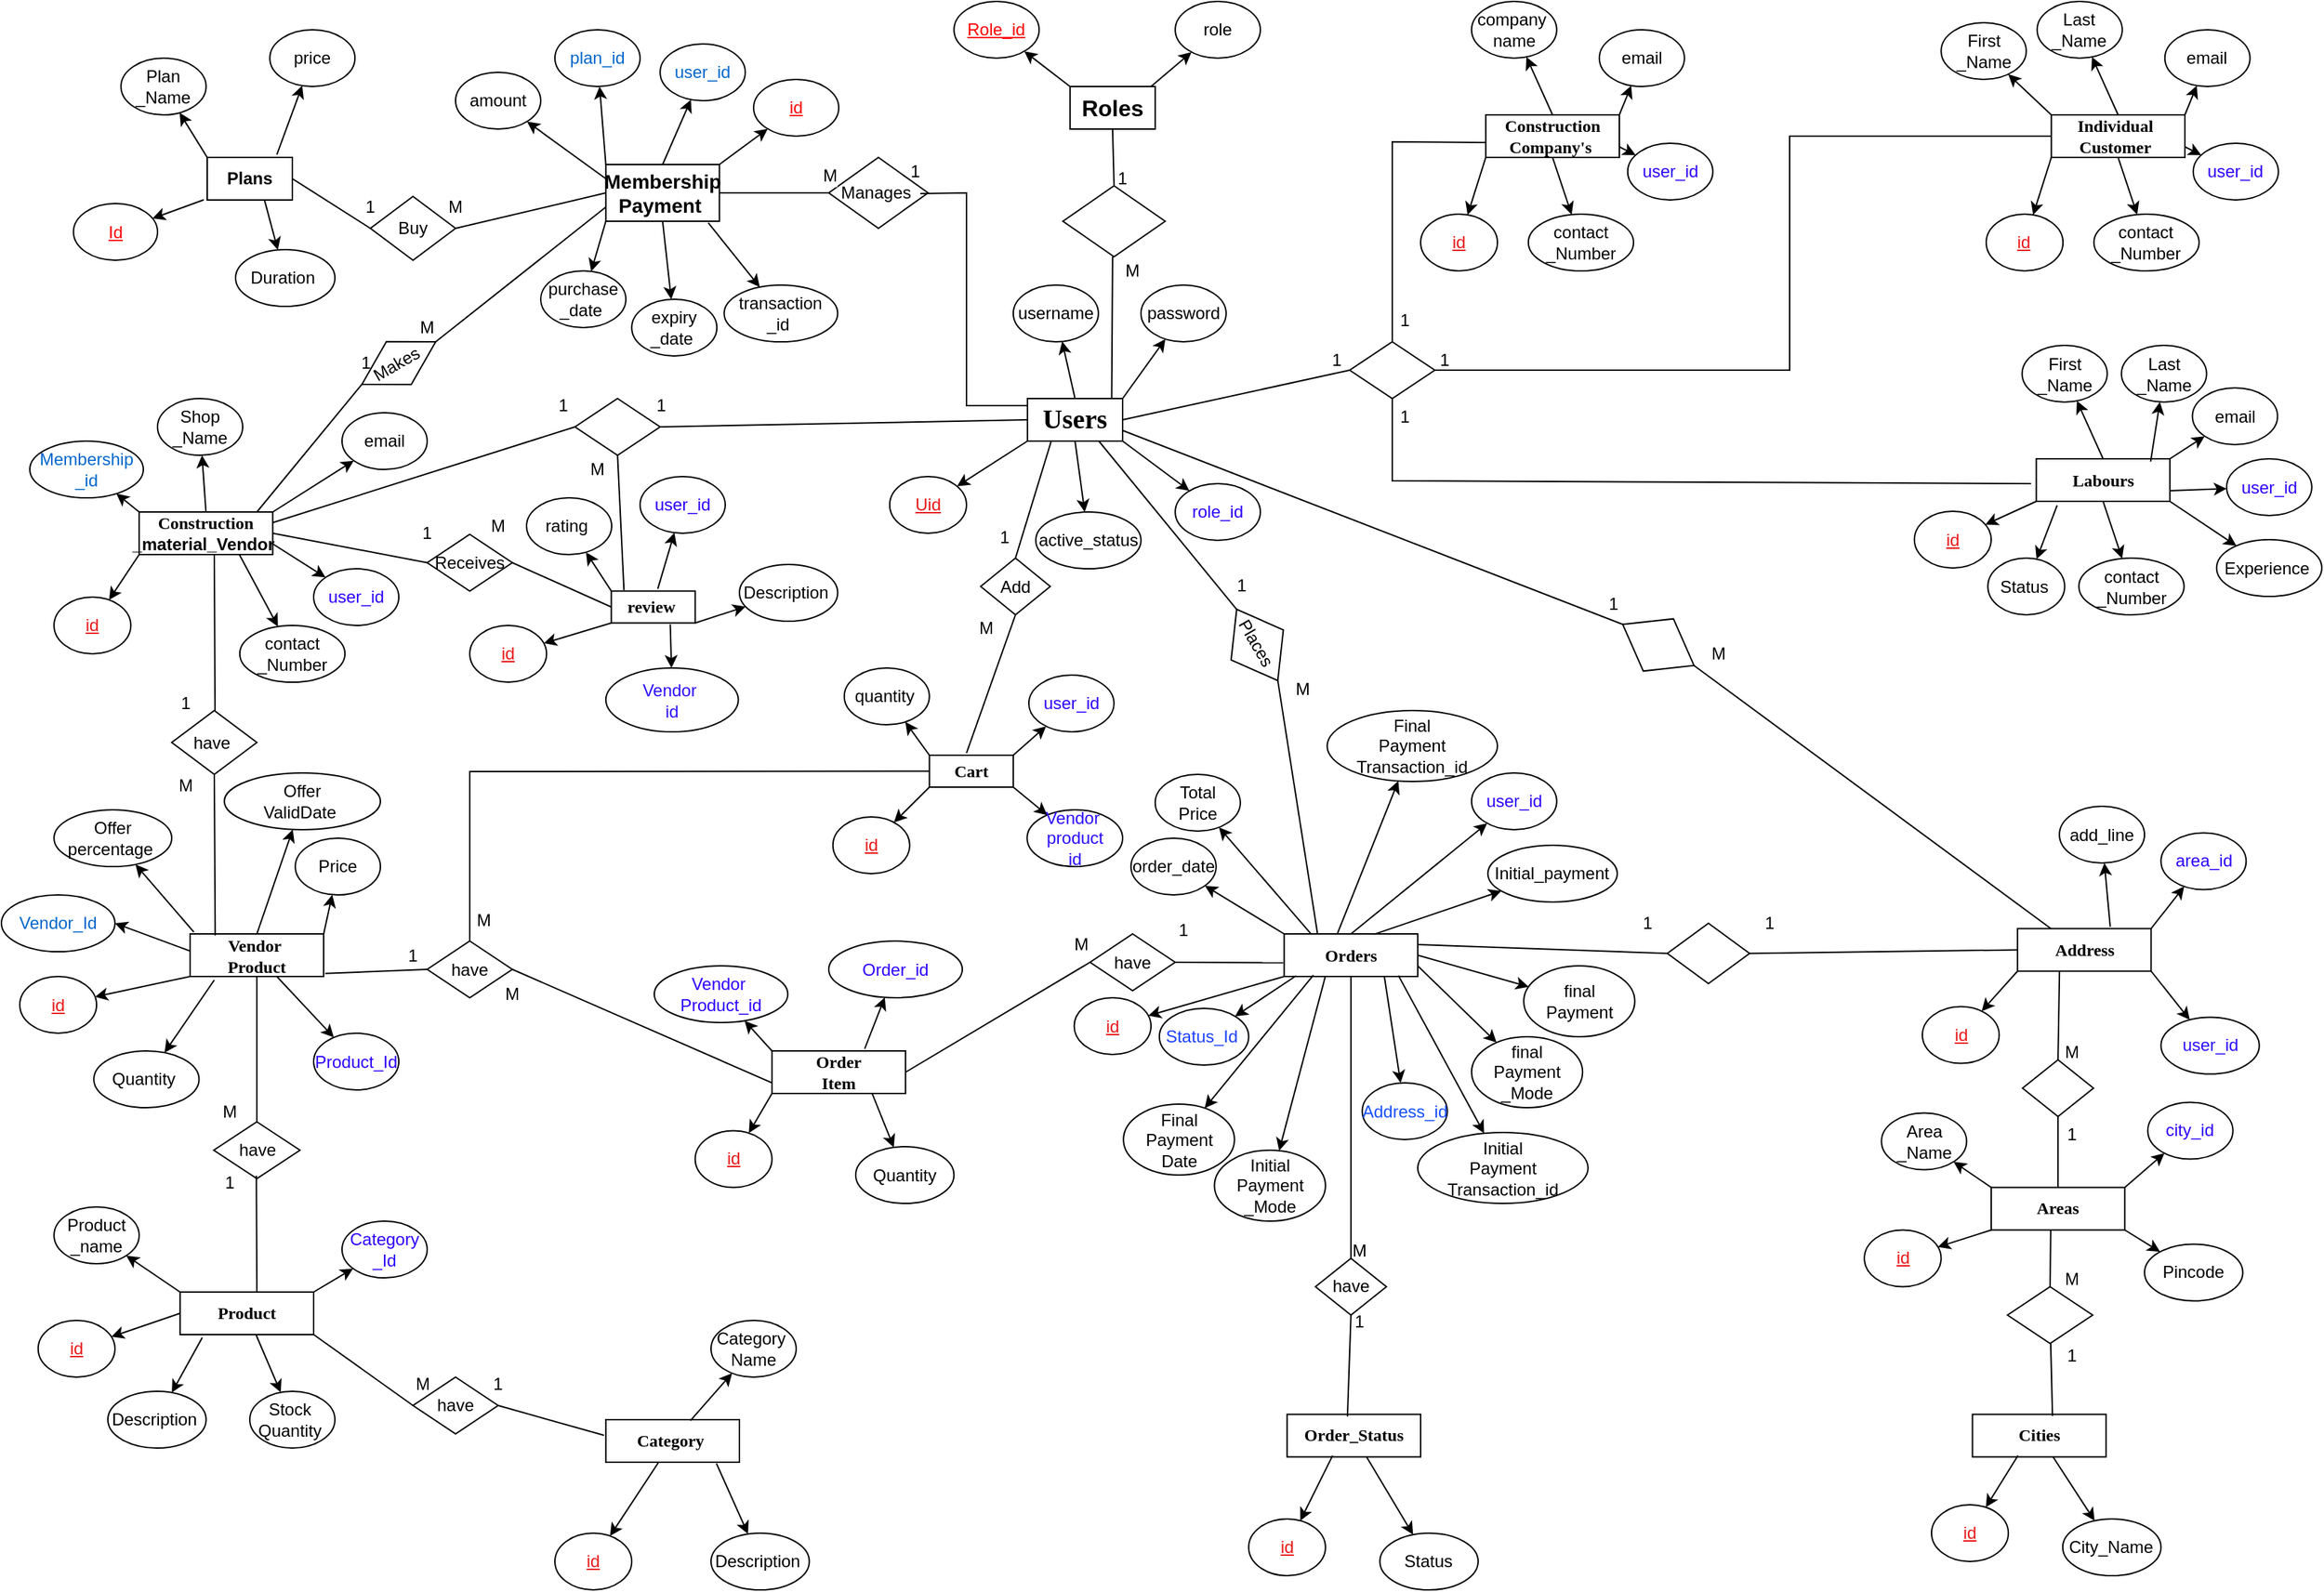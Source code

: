 <mxfile version="21.6.8" type="github">
  <diagram id="R2lEEEUBdFMjLlhIrx00" name="Page-1">
    <mxGraphModel dx="4087" dy="1204" grid="1" gridSize="10" guides="1" tooltips="1" connect="1" arrows="1" fold="1" page="1" pageScale="1" pageWidth="1754" pageHeight="1354" math="0" shadow="0" extFonts="Permanent Marker^https://fonts.googleapis.com/css?family=Permanent+Marker">
      <root>
        <mxCell id="0" />
        <mxCell id="1" parent="0" />
        <mxCell id="-HCXJBuDXDDv5yldLikC-1" value="Users" style="rounded=0;whiteSpace=wrap;html=1;align=center;fontFamily=Verdana;fontSize=19;fontStyle=1" vertex="1" parent="1">
          <mxGeometry x="-957.06" y="390" width="67.06" height="30" as="geometry" />
        </mxCell>
        <mxCell id="-HCXJBuDXDDv5yldLikC-7" value="" style="endArrow=classic;html=1;rounded=0;exitX=1;exitY=1;exitDx=0;exitDy=0;" edge="1" parent="1" source="-HCXJBuDXDDv5yldLikC-1" target="-HCXJBuDXDDv5yldLikC-16">
          <mxGeometry width="50" height="50" relative="1" as="geometry">
            <mxPoint x="-897.06" y="390" as="sourcePoint" />
            <mxPoint x="-867.06" y="360" as="targetPoint" />
          </mxGeometry>
        </mxCell>
        <mxCell id="-HCXJBuDXDDv5yldLikC-10" value="" style="endArrow=classic;html=1;rounded=0;exitX=1;exitY=0;exitDx=0;exitDy=0;" edge="1" parent="1" source="-HCXJBuDXDDv5yldLikC-1" target="-HCXJBuDXDDv5yldLikC-12">
          <mxGeometry width="50" height="50" relative="1" as="geometry">
            <mxPoint x="-907.06" y="390" as="sourcePoint" />
            <mxPoint x="-897.06" y="340" as="targetPoint" />
          </mxGeometry>
        </mxCell>
        <mxCell id="-HCXJBuDXDDv5yldLikC-11" value="" style="endArrow=classic;html=1;rounded=0;exitX=0.5;exitY=0;exitDx=0;exitDy=0;" edge="1" parent="1" source="-HCXJBuDXDDv5yldLikC-1" target="-HCXJBuDXDDv5yldLikC-18">
          <mxGeometry width="50" height="50" relative="1" as="geometry">
            <mxPoint x="-942.06" y="390" as="sourcePoint" />
            <mxPoint x="-957.06" y="340" as="targetPoint" />
          </mxGeometry>
        </mxCell>
        <mxCell id="-HCXJBuDXDDv5yldLikC-12" value="password" style="ellipse;whiteSpace=wrap;html=1;spacing=1;" vertex="1" parent="1">
          <mxGeometry x="-877.06" y="310" width="60" height="40" as="geometry" />
        </mxCell>
        <mxCell id="-HCXJBuDXDDv5yldLikC-16" value="role_id" style="ellipse;whiteSpace=wrap;html=1;fontColor=#2b00ff;" vertex="1" parent="1">
          <mxGeometry x="-852.94" y="450" width="60" height="40" as="geometry" />
        </mxCell>
        <mxCell id="-HCXJBuDXDDv5yldLikC-17" value="" style="endArrow=classic;html=1;rounded=0;exitX=0;exitY=1;exitDx=0;exitDy=0;" edge="1" parent="1" source="-HCXJBuDXDDv5yldLikC-1" target="-HCXJBuDXDDv5yldLikC-28">
          <mxGeometry width="50" height="50" relative="1" as="geometry">
            <mxPoint x="-967.06" y="390" as="sourcePoint" />
            <mxPoint x="-982.942" y="452.353" as="targetPoint" />
          </mxGeometry>
        </mxCell>
        <mxCell id="-HCXJBuDXDDv5yldLikC-18" value="username" style="ellipse;whiteSpace=wrap;html=1;" vertex="1" parent="1">
          <mxGeometry x="-967.06" y="310" width="60" height="40" as="geometry" />
        </mxCell>
        <mxCell id="-HCXJBuDXDDv5yldLikC-23" value="" style="endArrow=classic;html=1;rounded=0;exitX=0.5;exitY=1;exitDx=0;exitDy=0;" edge="1" parent="1" source="-HCXJBuDXDDv5yldLikC-1" target="-HCXJBuDXDDv5yldLikC-24">
          <mxGeometry width="50" height="50" relative="1" as="geometry">
            <mxPoint x="-947.06" y="400" as="sourcePoint" />
            <mxPoint x="-897.06" y="470" as="targetPoint" />
          </mxGeometry>
        </mxCell>
        <mxCell id="-HCXJBuDXDDv5yldLikC-24" value="active_status" style="ellipse;whiteSpace=wrap;html=1;" vertex="1" parent="1">
          <mxGeometry x="-951.18" y="470" width="74.12" height="40" as="geometry" />
        </mxCell>
        <mxCell id="-HCXJBuDXDDv5yldLikC-28" value="Uid" style="ellipse;whiteSpace=wrap;html=1;fontStyle=4;fontColor=#e91616;" vertex="1" parent="1">
          <mxGeometry x="-1054.12" y="445" width="54.12" height="40" as="geometry" />
        </mxCell>
        <mxCell id="-HCXJBuDXDDv5yldLikC-33" value="Roles" style="rounded=0;whiteSpace=wrap;html=1;fontSize=16;fontStyle=1" vertex="1" parent="1">
          <mxGeometry x="-927.06" y="170" width="60" height="30" as="geometry" />
        </mxCell>
        <mxCell id="-HCXJBuDXDDv5yldLikC-37" value="" style="rhombus;whiteSpace=wrap;html=1;rotation=0;" vertex="1" parent="1">
          <mxGeometry x="-932.06" y="240" width="72.06" height="50" as="geometry" />
        </mxCell>
        <mxCell id="-HCXJBuDXDDv5yldLikC-38" value="" style="endArrow=none;html=1;rounded=0;exitX=0.5;exitY=0;exitDx=0;exitDy=0;entryX=0.5;entryY=1;entryDx=0;entryDy=0;" edge="1" parent="1" source="-HCXJBuDXDDv5yldLikC-37" target="-HCXJBuDXDDv5yldLikC-33">
          <mxGeometry width="50" height="50" relative="1" as="geometry">
            <mxPoint x="-947.06" y="250" as="sourcePoint" />
            <mxPoint x="-897.06" y="200" as="targetPoint" />
          </mxGeometry>
        </mxCell>
        <mxCell id="-HCXJBuDXDDv5yldLikC-39" value="" style="endArrow=none;html=1;rounded=0;exitX=0.885;exitY=-0.006;exitDx=0;exitDy=0;exitPerimeter=0;" edge="1" parent="1" source="-HCXJBuDXDDv5yldLikC-1">
          <mxGeometry width="50" height="50" relative="1" as="geometry">
            <mxPoint x="-897" y="380" as="sourcePoint" />
            <mxPoint x="-897.06" y="290" as="targetPoint" />
          </mxGeometry>
        </mxCell>
        <mxCell id="-HCXJBuDXDDv5yldLikC-40" value="1" style="text;strokeColor=none;align=center;fillColor=none;html=1;verticalAlign=middle;whiteSpace=wrap;rounded=0;" vertex="1" parent="1">
          <mxGeometry x="-920" y="220" width="60" height="30" as="geometry" />
        </mxCell>
        <mxCell id="-HCXJBuDXDDv5yldLikC-43" value="" style="endArrow=classic;html=1;rounded=0;" edge="1" parent="1" target="-HCXJBuDXDDv5yldLikC-45">
          <mxGeometry width="50" height="50" relative="1" as="geometry">
            <mxPoint x="-870" y="170" as="sourcePoint" />
            <mxPoint x="-830" y="140" as="targetPoint" />
          </mxGeometry>
        </mxCell>
        <mxCell id="-HCXJBuDXDDv5yldLikC-44" value="" style="endArrow=classic;html=1;rounded=0;" edge="1" parent="1" target="-HCXJBuDXDDv5yldLikC-46">
          <mxGeometry width="50" height="50" relative="1" as="geometry">
            <mxPoint x="-927.06" y="170" as="sourcePoint" />
            <mxPoint x="-950" y="130" as="targetPoint" />
          </mxGeometry>
        </mxCell>
        <mxCell id="-HCXJBuDXDDv5yldLikC-45" value="role" style="ellipse;whiteSpace=wrap;html=1;" vertex="1" parent="1">
          <mxGeometry x="-852.94" y="110" width="60" height="40" as="geometry" />
        </mxCell>
        <mxCell id="-HCXJBuDXDDv5yldLikC-46" value="Role_id" style="ellipse;whiteSpace=wrap;html=1;fontStyle=4;fontColor=#ff0000;" vertex="1" parent="1">
          <mxGeometry x="-1008.82" y="110" width="60" height="40" as="geometry" />
        </mxCell>
        <mxCell id="-HCXJBuDXDDv5yldLikC-47" value="Membership&lt;br style=&quot;font-size: 14px;&quot;&gt;Payment&amp;nbsp;" style="rounded=0;whiteSpace=wrap;html=1;fontSize=14;fontStyle=1" vertex="1" parent="1">
          <mxGeometry x="-1254.12" y="225" width="80" height="40" as="geometry" />
        </mxCell>
        <mxCell id="-HCXJBuDXDDv5yldLikC-49" value="Manages&amp;nbsp;" style="rhombus;whiteSpace=wrap;html=1;" vertex="1" parent="1">
          <mxGeometry x="-1097.06" y="220" width="70" height="50" as="geometry" />
        </mxCell>
        <mxCell id="-HCXJBuDXDDv5yldLikC-51" value="" style="endArrow=none;html=1;rounded=0;entryX=0;entryY=0.5;entryDx=0;entryDy=0;exitX=1;exitY=0.5;exitDx=0;exitDy=0;" edge="1" parent="1" source="-HCXJBuDXDDv5yldLikC-47" target="-HCXJBuDXDDv5yldLikC-49">
          <mxGeometry width="50" height="50" relative="1" as="geometry">
            <mxPoint x="-1170" y="275" as="sourcePoint" />
            <mxPoint x="-1120" y="220" as="targetPoint" />
          </mxGeometry>
        </mxCell>
        <mxCell id="-HCXJBuDXDDv5yldLikC-53" value="" style="endArrow=none;html=1;rounded=0;entryX=0;entryY=0;entryDx=0;entryDy=0;exitX=0.555;exitY=1.015;exitDx=0;exitDy=0;exitPerimeter=0;" edge="1" parent="1" source="-HCXJBuDXDDv5yldLikC-55">
          <mxGeometry width="50" height="50" relative="1" as="geometry">
            <mxPoint x="-1030" y="280" as="sourcePoint" />
            <mxPoint x="-957.06" y="395" as="targetPoint" />
            <Array as="points">
              <mxPoint x="-1000" y="245" />
              <mxPoint x="-1000" y="395" />
            </Array>
          </mxGeometry>
        </mxCell>
        <mxCell id="-HCXJBuDXDDv5yldLikC-54" value="M" style="text;strokeColor=none;align=center;fillColor=none;html=1;verticalAlign=middle;whiteSpace=wrap;rounded=0;labelBackgroundColor=default;" vertex="1" parent="1">
          <mxGeometry x="-1125.88" y="217.5" width="60" height="30" as="geometry" />
        </mxCell>
        <mxCell id="-HCXJBuDXDDv5yldLikC-55" value="1" style="text;strokeColor=none;align=center;fillColor=none;html=1;verticalAlign=middle;whiteSpace=wrap;rounded=0;" vertex="1" parent="1">
          <mxGeometry x="-1065.88" y="215" width="60" height="30" as="geometry" />
        </mxCell>
        <mxCell id="-HCXJBuDXDDv5yldLikC-56" value="" style="endArrow=classic;html=1;rounded=0;exitX=0.5;exitY=0;exitDx=0;exitDy=0;" edge="1" parent="1" source="-HCXJBuDXDDv5yldLikC-47" target="-HCXJBuDXDDv5yldLikC-65">
          <mxGeometry width="50" height="50" relative="1" as="geometry">
            <mxPoint x="-1170" y="250" as="sourcePoint" />
            <mxPoint x="-1280" y="180" as="targetPoint" />
          </mxGeometry>
        </mxCell>
        <mxCell id="-HCXJBuDXDDv5yldLikC-57" value="" style="endArrow=classic;html=1;rounded=0;exitX=0;exitY=1;exitDx=0;exitDy=0;" edge="1" parent="1" source="-HCXJBuDXDDv5yldLikC-47" target="-HCXJBuDXDDv5yldLikC-69">
          <mxGeometry width="50" height="50" relative="1" as="geometry">
            <mxPoint x="-1300" y="300" as="sourcePoint" />
            <mxPoint x="-1280" y="320" as="targetPoint" />
          </mxGeometry>
        </mxCell>
        <mxCell id="-HCXJBuDXDDv5yldLikC-58" value="" style="endArrow=classic;html=1;rounded=0;exitX=0;exitY=0;exitDx=0;exitDy=0;" edge="1" parent="1" source="-HCXJBuDXDDv5yldLikC-47" target="-HCXJBuDXDDv5yldLikC-66">
          <mxGeometry width="50" height="50" relative="1" as="geometry">
            <mxPoint x="-1300" y="300" as="sourcePoint" />
            <mxPoint x="-1320" y="190" as="targetPoint" />
          </mxGeometry>
        </mxCell>
        <mxCell id="-HCXJBuDXDDv5yldLikC-59" value="" style="endArrow=classic;html=1;rounded=0;exitX=0.5;exitY=1;exitDx=0;exitDy=0;" edge="1" parent="1" source="-HCXJBuDXDDv5yldLikC-47" target="-HCXJBuDXDDv5yldLikC-68">
          <mxGeometry width="50" height="50" relative="1" as="geometry">
            <mxPoint x="-1230" y="300" as="sourcePoint" />
            <mxPoint x="-1220" y="340" as="targetPoint" />
          </mxGeometry>
        </mxCell>
        <mxCell id="-HCXJBuDXDDv5yldLikC-60" value="" style="endArrow=classic;html=1;rounded=0;exitX=1;exitY=0;exitDx=0;exitDy=0;" edge="1" parent="1" source="-HCXJBuDXDDv5yldLikC-47" target="-HCXJBuDXDDv5yldLikC-64">
          <mxGeometry width="50" height="50" relative="1" as="geometry">
            <mxPoint x="-1300" y="300" as="sourcePoint" />
            <mxPoint x="-1150" y="190" as="targetPoint" />
          </mxGeometry>
        </mxCell>
        <mxCell id="-HCXJBuDXDDv5yldLikC-61" value="" style="endArrow=classic;html=1;rounded=0;exitX=0;exitY=0.25;exitDx=0;exitDy=0;" edge="1" parent="1" source="-HCXJBuDXDDv5yldLikC-47" target="-HCXJBuDXDDv5yldLikC-70">
          <mxGeometry width="50" height="50" relative="1" as="geometry">
            <mxPoint x="-1250" y="260" as="sourcePoint" />
            <mxPoint x="-1320" y="230" as="targetPoint" />
          </mxGeometry>
        </mxCell>
        <mxCell id="-HCXJBuDXDDv5yldLikC-62" value="" style="endArrow=classic;html=1;rounded=0;exitX=0.902;exitY=1.027;exitDx=0;exitDy=0;exitPerimeter=0;" edge="1" parent="1" source="-HCXJBuDXDDv5yldLikC-47" target="-HCXJBuDXDDv5yldLikC-67">
          <mxGeometry width="50" height="50" relative="1" as="geometry">
            <mxPoint x="-1300" y="300" as="sourcePoint" />
            <mxPoint x="-1150" y="320" as="targetPoint" />
          </mxGeometry>
        </mxCell>
        <mxCell id="-HCXJBuDXDDv5yldLikC-64" value="id" style="ellipse;whiteSpace=wrap;html=1;fontColor=#ff0505;fontStyle=4" vertex="1" parent="1">
          <mxGeometry x="-1150" y="165" width="60" height="40" as="geometry" />
        </mxCell>
        <mxCell id="-HCXJBuDXDDv5yldLikC-65" value="user_id" style="ellipse;whiteSpace=wrap;html=1;fontColor=#0066CC;" vertex="1" parent="1">
          <mxGeometry x="-1215.88" y="140" width="60" height="40" as="geometry" />
        </mxCell>
        <mxCell id="-HCXJBuDXDDv5yldLikC-66" value="plan_id" style="ellipse;whiteSpace=wrap;html=1;fontColor=#0066CC;" vertex="1" parent="1">
          <mxGeometry x="-1290" y="130" width="60" height="40" as="geometry" />
        </mxCell>
        <mxCell id="-HCXJBuDXDDv5yldLikC-67" value="transaction&lt;br&gt;_id&amp;nbsp;" style="ellipse;whiteSpace=wrap;html=1;" vertex="1" parent="1">
          <mxGeometry x="-1170.76" y="310" width="80" height="40" as="geometry" />
        </mxCell>
        <mxCell id="-HCXJBuDXDDv5yldLikC-68" value="expiry&lt;br&gt;_date&amp;nbsp;" style="ellipse;whiteSpace=wrap;html=1;" vertex="1" parent="1">
          <mxGeometry x="-1235.88" y="320" width="60" height="40" as="geometry" />
        </mxCell>
        <mxCell id="-HCXJBuDXDDv5yldLikC-69" value="purchase&lt;br&gt;_date&amp;nbsp;" style="ellipse;whiteSpace=wrap;html=1;" vertex="1" parent="1">
          <mxGeometry x="-1300" y="300" width="60" height="40" as="geometry" />
        </mxCell>
        <mxCell id="-HCXJBuDXDDv5yldLikC-70" value="amount" style="ellipse;whiteSpace=wrap;html=1;" vertex="1" parent="1">
          <mxGeometry x="-1360" y="160" width="60" height="40" as="geometry" />
        </mxCell>
        <mxCell id="-HCXJBuDXDDv5yldLikC-71" value="Plans" style="rounded=0;whiteSpace=wrap;html=1;fontStyle=1" vertex="1" parent="1">
          <mxGeometry x="-1535" y="220" width="60" height="30" as="geometry" />
        </mxCell>
        <mxCell id="-HCXJBuDXDDv5yldLikC-73" value="Buy" style="rhombus;whiteSpace=wrap;html=1;" vertex="1" parent="1">
          <mxGeometry x="-1420" y="247.5" width="60" height="45" as="geometry" />
        </mxCell>
        <mxCell id="-HCXJBuDXDDv5yldLikC-74" value="" style="endArrow=none;html=1;rounded=0;exitX=1;exitY=0.5;exitDx=0;exitDy=0;" edge="1" parent="1" source="-HCXJBuDXDDv5yldLikC-71">
          <mxGeometry width="50" height="50" relative="1" as="geometry">
            <mxPoint x="-1470" y="320" as="sourcePoint" />
            <mxPoint x="-1420" y="270" as="targetPoint" />
          </mxGeometry>
        </mxCell>
        <mxCell id="-HCXJBuDXDDv5yldLikC-75" value="" style="endArrow=none;html=1;rounded=0;entryX=1;entryY=0.5;entryDx=0;entryDy=0;exitX=0;exitY=0.5;exitDx=0;exitDy=0;" edge="1" parent="1" source="-HCXJBuDXDDv5yldLikC-47" target="-HCXJBuDXDDv5yldLikC-73">
          <mxGeometry width="50" height="50" relative="1" as="geometry">
            <mxPoint x="-1350" y="390" as="sourcePoint" />
            <mxPoint x="-1300" y="340" as="targetPoint" />
          </mxGeometry>
        </mxCell>
        <mxCell id="-HCXJBuDXDDv5yldLikC-76" value="M" style="text;strokeColor=none;align=center;fillColor=none;html=1;verticalAlign=middle;whiteSpace=wrap;rounded=0;" vertex="1" parent="1">
          <mxGeometry x="-1390" y="240" width="60" height="30" as="geometry" />
        </mxCell>
        <mxCell id="-HCXJBuDXDDv5yldLikC-77" value="1" style="text;strokeColor=none;align=center;fillColor=none;html=1;verticalAlign=middle;whiteSpace=wrap;rounded=0;" vertex="1" parent="1">
          <mxGeometry x="-1450" y="240" width="60" height="30" as="geometry" />
        </mxCell>
        <mxCell id="-HCXJBuDXDDv5yldLikC-78" value="" style="endArrow=classic;html=1;rounded=0;exitX=0.818;exitY=-0.067;exitDx=0;exitDy=0;exitPerimeter=0;" edge="1" parent="1" source="-HCXJBuDXDDv5yldLikC-71" target="-HCXJBuDXDDv5yldLikC-79">
          <mxGeometry width="50" height="50" relative="1" as="geometry">
            <mxPoint x="-1480" y="255" as="sourcePoint" />
            <mxPoint x="-1430" y="205" as="targetPoint" />
          </mxGeometry>
        </mxCell>
        <mxCell id="-HCXJBuDXDDv5yldLikC-79" value="price" style="ellipse;whiteSpace=wrap;html=1;" vertex="1" parent="1">
          <mxGeometry x="-1490.88" y="130" width="60" height="40" as="geometry" />
        </mxCell>
        <mxCell id="-HCXJBuDXDDv5yldLikC-80" value="" style="endArrow=classic;html=1;rounded=0;exitX=0;exitY=0;exitDx=0;exitDy=0;" edge="1" parent="1" source="-HCXJBuDXDDv5yldLikC-71" target="-HCXJBuDXDDv5yldLikC-81">
          <mxGeometry width="50" height="50" relative="1" as="geometry">
            <mxPoint x="-1500" y="250" as="sourcePoint" />
            <mxPoint x="-1530" y="220" as="targetPoint" />
          </mxGeometry>
        </mxCell>
        <mxCell id="-HCXJBuDXDDv5yldLikC-81" value="Plan&lt;br&gt;_Name" style="ellipse;whiteSpace=wrap;html=1;" vertex="1" parent="1">
          <mxGeometry x="-1595.76" y="150" width="60" height="40" as="geometry" />
        </mxCell>
        <mxCell id="-HCXJBuDXDDv5yldLikC-82" value="" style="endArrow=classic;html=1;rounded=0;exitX=-0.04;exitY=0.995;exitDx=0;exitDy=0;exitPerimeter=0;" edge="1" parent="1" source="-HCXJBuDXDDv5yldLikC-71" target="-HCXJBuDXDDv5yldLikC-87">
          <mxGeometry width="50" height="50" relative="1" as="geometry">
            <mxPoint x="-1390" y="350" as="sourcePoint" />
            <mxPoint x="-1630.762" y="220" as="targetPoint" />
          </mxGeometry>
        </mxCell>
        <mxCell id="-HCXJBuDXDDv5yldLikC-84" value="" style="endArrow=classic;html=1;rounded=0;exitX=0.672;exitY=0.998;exitDx=0;exitDy=0;exitPerimeter=0;" edge="1" parent="1" source="-HCXJBuDXDDv5yldLikC-71" target="-HCXJBuDXDDv5yldLikC-85">
          <mxGeometry width="50" height="50" relative="1" as="geometry">
            <mxPoint x="-1400" y="350" as="sourcePoint" />
            <mxPoint x="-1500" y="330" as="targetPoint" />
          </mxGeometry>
        </mxCell>
        <mxCell id="-HCXJBuDXDDv5yldLikC-85" value="Duration&amp;nbsp;" style="ellipse;whiteSpace=wrap;html=1;" vertex="1" parent="1">
          <mxGeometry x="-1515" y="285" width="70" height="40" as="geometry" />
        </mxCell>
        <mxCell id="-HCXJBuDXDDv5yldLikC-87" value="Id" style="ellipse;whiteSpace=wrap;html=1;fontColor=#ff0000;fontStyle=4" vertex="1" parent="1">
          <mxGeometry x="-1629.24" y="252.5" width="59.24" height="40" as="geometry" />
        </mxCell>
        <mxCell id="-HCXJBuDXDDv5yldLikC-90" value="Construction&lt;br style=&quot;font-size: 12px;&quot;&gt;Company&#39;s&amp;nbsp;" style="rounded=0;whiteSpace=wrap;html=1;align=center;fontFamily=Verdana;fontSize=12;fontStyle=1" vertex="1" parent="1">
          <mxGeometry x="-634.12" y="190" width="94.12" height="30" as="geometry" />
        </mxCell>
        <mxCell id="-HCXJBuDXDDv5yldLikC-91" value="" style="endArrow=classic;html=1;rounded=0;exitX=1;exitY=0.75;exitDx=0;exitDy=0;" edge="1" parent="1" source="-HCXJBuDXDDv5yldLikC-90" target="-HCXJBuDXDDv5yldLikC-95">
          <mxGeometry width="50" height="50" relative="1" as="geometry">
            <mxPoint x="-574.12" y="190" as="sourcePoint" />
            <mxPoint x="-544.12" y="160" as="targetPoint" />
          </mxGeometry>
        </mxCell>
        <mxCell id="-HCXJBuDXDDv5yldLikC-92" value="" style="endArrow=classic;html=1;rounded=0;exitX=1;exitY=0;exitDx=0;exitDy=0;" edge="1" parent="1" source="-HCXJBuDXDDv5yldLikC-90" target="-HCXJBuDXDDv5yldLikC-94">
          <mxGeometry width="50" height="50" relative="1" as="geometry">
            <mxPoint x="-584.12" y="190" as="sourcePoint" />
            <mxPoint x="-574.12" y="140" as="targetPoint" />
          </mxGeometry>
        </mxCell>
        <mxCell id="-HCXJBuDXDDv5yldLikC-93" value="" style="endArrow=classic;html=1;rounded=0;exitX=0.5;exitY=0;exitDx=0;exitDy=0;" edge="1" parent="1" source="-HCXJBuDXDDv5yldLikC-90" target="-HCXJBuDXDDv5yldLikC-97">
          <mxGeometry width="50" height="50" relative="1" as="geometry">
            <mxPoint x="-619.12" y="190" as="sourcePoint" />
            <mxPoint x="-634.12" y="140" as="targetPoint" />
          </mxGeometry>
        </mxCell>
        <mxCell id="-HCXJBuDXDDv5yldLikC-94" value="email" style="ellipse;whiteSpace=wrap;html=1;spacing=1;" vertex="1" parent="1">
          <mxGeometry x="-554.12" y="130" width="60" height="40" as="geometry" />
        </mxCell>
        <mxCell id="-HCXJBuDXDDv5yldLikC-95" value="user_id" style="ellipse;whiteSpace=wrap;html=1;fontColor=#2b00ff;" vertex="1" parent="1">
          <mxGeometry x="-534.12" y="210" width="60" height="40" as="geometry" />
        </mxCell>
        <mxCell id="-HCXJBuDXDDv5yldLikC-96" value="" style="endArrow=classic;html=1;rounded=0;exitX=0;exitY=1;exitDx=0;exitDy=0;" edge="1" parent="1" source="-HCXJBuDXDDv5yldLikC-90" target="-HCXJBuDXDDv5yldLikC-100">
          <mxGeometry width="50" height="50" relative="1" as="geometry">
            <mxPoint x="-644.12" y="190" as="sourcePoint" />
            <mxPoint x="-660.002" y="252.353" as="targetPoint" />
          </mxGeometry>
        </mxCell>
        <mxCell id="-HCXJBuDXDDv5yldLikC-97" value="company&amp;nbsp;&lt;br&gt;name" style="ellipse;whiteSpace=wrap;html=1;" vertex="1" parent="1">
          <mxGeometry x="-644.12" y="110" width="60" height="40" as="geometry" />
        </mxCell>
        <mxCell id="-HCXJBuDXDDv5yldLikC-98" value="" style="endArrow=classic;html=1;rounded=0;exitX=0.5;exitY=1;exitDx=0;exitDy=0;" edge="1" parent="1" source="-HCXJBuDXDDv5yldLikC-90" target="-HCXJBuDXDDv5yldLikC-99">
          <mxGeometry width="50" height="50" relative="1" as="geometry">
            <mxPoint x="-624.12" y="200" as="sourcePoint" />
            <mxPoint x="-574.12" y="270" as="targetPoint" />
          </mxGeometry>
        </mxCell>
        <mxCell id="-HCXJBuDXDDv5yldLikC-99" value="contact&lt;br&gt;_Number" style="ellipse;whiteSpace=wrap;html=1;" vertex="1" parent="1">
          <mxGeometry x="-604.12" y="260" width="74.12" height="40" as="geometry" />
        </mxCell>
        <mxCell id="-HCXJBuDXDDv5yldLikC-100" value="id" style="ellipse;whiteSpace=wrap;html=1;fontStyle=4;fontColor=#e91616;" vertex="1" parent="1">
          <mxGeometry x="-680" y="260" width="54.12" height="40" as="geometry" />
        </mxCell>
        <mxCell id="-HCXJBuDXDDv5yldLikC-101" value="Labours" style="rounded=0;whiteSpace=wrap;html=1;align=center;fontFamily=Verdana;fontSize=12;fontStyle=1" vertex="1" parent="1">
          <mxGeometry x="-246.22" y="432.5" width="94.12" height="30" as="geometry" />
        </mxCell>
        <mxCell id="-HCXJBuDXDDv5yldLikC-102" value="" style="endArrow=classic;html=1;rounded=0;exitX=1;exitY=0.75;exitDx=0;exitDy=0;" edge="1" parent="1" source="-HCXJBuDXDDv5yldLikC-101" target="-HCXJBuDXDDv5yldLikC-106">
          <mxGeometry width="50" height="50" relative="1" as="geometry">
            <mxPoint x="-186.22" y="432.5" as="sourcePoint" />
            <mxPoint x="-156.22" y="402.5" as="targetPoint" />
          </mxGeometry>
        </mxCell>
        <mxCell id="-HCXJBuDXDDv5yldLikC-103" value="" style="endArrow=classic;html=1;rounded=0;exitX=1;exitY=0;exitDx=0;exitDy=0;" edge="1" parent="1" source="-HCXJBuDXDDv5yldLikC-101" target="-HCXJBuDXDDv5yldLikC-105">
          <mxGeometry width="50" height="50" relative="1" as="geometry">
            <mxPoint x="-196.22" y="432.5" as="sourcePoint" />
            <mxPoint x="-186.22" y="382.5" as="targetPoint" />
          </mxGeometry>
        </mxCell>
        <mxCell id="-HCXJBuDXDDv5yldLikC-104" value="" style="endArrow=classic;html=1;rounded=0;exitX=0.5;exitY=0;exitDx=0;exitDy=0;" edge="1" parent="1" source="-HCXJBuDXDDv5yldLikC-101" target="-HCXJBuDXDDv5yldLikC-108">
          <mxGeometry width="50" height="50" relative="1" as="geometry">
            <mxPoint x="-231.22" y="432.5" as="sourcePoint" />
            <mxPoint x="-246.22" y="382.5" as="targetPoint" />
          </mxGeometry>
        </mxCell>
        <mxCell id="-HCXJBuDXDDv5yldLikC-105" value="email" style="ellipse;whiteSpace=wrap;html=1;spacing=1;" vertex="1" parent="1">
          <mxGeometry x="-136.22" y="382.5" width="60" height="40" as="geometry" />
        </mxCell>
        <mxCell id="-HCXJBuDXDDv5yldLikC-106" value="user_id" style="ellipse;whiteSpace=wrap;html=1;fontColor=#2b00ff;" vertex="1" parent="1">
          <mxGeometry x="-112.1" y="432.5" width="60" height="40" as="geometry" />
        </mxCell>
        <mxCell id="-HCXJBuDXDDv5yldLikC-107" value="" style="endArrow=classic;html=1;rounded=0;exitX=0;exitY=1;exitDx=0;exitDy=0;" edge="1" parent="1" source="-HCXJBuDXDDv5yldLikC-101" target="-HCXJBuDXDDv5yldLikC-111">
          <mxGeometry width="50" height="50" relative="1" as="geometry">
            <mxPoint x="-256.22" y="432.5" as="sourcePoint" />
            <mxPoint x="-272.102" y="494.853" as="targetPoint" />
          </mxGeometry>
        </mxCell>
        <mxCell id="-HCXJBuDXDDv5yldLikC-108" value="First&lt;br&gt;_Name" style="ellipse;whiteSpace=wrap;html=1;" vertex="1" parent="1">
          <mxGeometry x="-256.22" y="352.5" width="60" height="40" as="geometry" />
        </mxCell>
        <mxCell id="-HCXJBuDXDDv5yldLikC-109" value="" style="endArrow=classic;html=1;rounded=0;exitX=0.5;exitY=1;exitDx=0;exitDy=0;" edge="1" parent="1" source="-HCXJBuDXDDv5yldLikC-101" target="-HCXJBuDXDDv5yldLikC-110">
          <mxGeometry width="50" height="50" relative="1" as="geometry">
            <mxPoint x="-236.22" y="442.5" as="sourcePoint" />
            <mxPoint x="-186.22" y="512.5" as="targetPoint" />
          </mxGeometry>
        </mxCell>
        <mxCell id="-HCXJBuDXDDv5yldLikC-110" value="contact&lt;br&gt;_Number" style="ellipse;whiteSpace=wrap;html=1;" vertex="1" parent="1">
          <mxGeometry x="-216.22" y="502.5" width="74.12" height="40" as="geometry" />
        </mxCell>
        <mxCell id="-HCXJBuDXDDv5yldLikC-111" value="id" style="ellipse;whiteSpace=wrap;html=1;fontStyle=4;fontColor=#e91616;" vertex="1" parent="1">
          <mxGeometry x="-332.1" y="469.5" width="54.12" height="40" as="geometry" />
        </mxCell>
        <mxCell id="-HCXJBuDXDDv5yldLikC-112" value="" style="endArrow=classic;html=1;rounded=0;exitX=0.856;exitY=0.065;exitDx=0;exitDy=0;exitPerimeter=0;" edge="1" parent="1" target="-HCXJBuDXDDv5yldLikC-113" source="-HCXJBuDXDDv5yldLikC-101">
          <mxGeometry width="50" height="50" relative="1" as="geometry">
            <mxPoint x="-159.1" y="422.5" as="sourcePoint" />
            <mxPoint x="-206.22" y="372.5" as="targetPoint" />
          </mxGeometry>
        </mxCell>
        <mxCell id="-HCXJBuDXDDv5yldLikC-113" value="Last&lt;br&gt;_Name" style="ellipse;whiteSpace=wrap;html=1;" vertex="1" parent="1">
          <mxGeometry x="-186.22" y="352.5" width="60" height="40" as="geometry" />
        </mxCell>
        <mxCell id="-HCXJBuDXDDv5yldLikC-115" value="" style="endArrow=classic;html=1;rounded=0;exitX=1;exitY=1;exitDx=0;exitDy=0;" edge="1" parent="1" target="-HCXJBuDXDDv5yldLikC-116" source="-HCXJBuDXDDv5yldLikC-101">
          <mxGeometry width="50" height="50" relative="1" as="geometry">
            <mxPoint x="-39.1" y="449.5" as="sourcePoint" />
            <mxPoint x="-26.22" y="499.5" as="targetPoint" />
          </mxGeometry>
        </mxCell>
        <mxCell id="-HCXJBuDXDDv5yldLikC-116" value="Experience&amp;nbsp;" style="ellipse;whiteSpace=wrap;html=1;" vertex="1" parent="1">
          <mxGeometry x="-119.16" y="489.5" width="74.12" height="40" as="geometry" />
        </mxCell>
        <mxCell id="-HCXJBuDXDDv5yldLikC-117" value="" style="endArrow=classic;html=1;rounded=0;exitX=0.156;exitY=1.093;exitDx=0;exitDy=0;exitPerimeter=0;" edge="1" parent="1" target="-HCXJBuDXDDv5yldLikC-118" source="-HCXJBuDXDDv5yldLikC-101">
          <mxGeometry width="50" height="50" relative="1" as="geometry">
            <mxPoint x="-224.34" y="469.5" as="sourcePoint" />
            <mxPoint x="-250.342" y="501.853" as="targetPoint" />
          </mxGeometry>
        </mxCell>
        <mxCell id="-HCXJBuDXDDv5yldLikC-118" value="Status&amp;nbsp;" style="ellipse;whiteSpace=wrap;html=1;fontStyle=0;fontColor=#000000;" vertex="1" parent="1">
          <mxGeometry x="-280.34" y="502.5" width="54.12" height="40" as="geometry" />
        </mxCell>
        <mxCell id="-HCXJBuDXDDv5yldLikC-125" value="" style="endArrow=none;html=1;rounded=0;entryX=0.002;entryY=0.648;entryDx=0;entryDy=0;exitX=0.5;exitY=0;exitDx=0;exitDy=0;entryPerimeter=0;" edge="1" parent="1" source="-HCXJBuDXDDv5yldLikC-157" target="-HCXJBuDXDDv5yldLikC-90">
          <mxGeometry width="50" height="50" relative="1" as="geometry">
            <mxPoint x="-767.06" y="250" as="sourcePoint" />
            <mxPoint x="-640" y="320" as="targetPoint" />
            <Array as="points">
              <mxPoint x="-700" y="209" />
            </Array>
          </mxGeometry>
        </mxCell>
        <mxCell id="-HCXJBuDXDDv5yldLikC-126" value="1" style="text;strokeColor=none;align=center;fillColor=none;html=1;verticalAlign=middle;whiteSpace=wrap;rounded=0;" vertex="1" parent="1">
          <mxGeometry x="-721.18" y="320" width="60" height="30" as="geometry" />
        </mxCell>
        <mxCell id="-HCXJBuDXDDv5yldLikC-127" value="1" style="text;strokeColor=none;align=center;fillColor=none;html=1;verticalAlign=middle;whiteSpace=wrap;rounded=0;" vertex="1" parent="1">
          <mxGeometry x="-768.74" y="347.5" width="60" height="30" as="geometry" />
        </mxCell>
        <mxCell id="-HCXJBuDXDDv5yldLikC-142" value="" style="endArrow=none;html=1;rounded=0;exitX=0.5;exitY=1;exitDx=0;exitDy=0;" edge="1" parent="1" source="-HCXJBuDXDDv5yldLikC-157">
          <mxGeometry width="50" height="50" relative="1" as="geometry">
            <mxPoint x="-540" y="442.5" as="sourcePoint" />
            <mxPoint x="-250" y="450" as="targetPoint" />
            <Array as="points">
              <mxPoint x="-700" y="448" />
            </Array>
          </mxGeometry>
        </mxCell>
        <mxCell id="-HCXJBuDXDDv5yldLikC-143" value="M" style="text;strokeColor=none;align=center;fillColor=none;html=1;verticalAlign=middle;whiteSpace=wrap;rounded=0;labelBackgroundColor=default;" vertex="1" parent="1">
          <mxGeometry x="-912.94" y="285" width="60" height="30" as="geometry" />
        </mxCell>
        <mxCell id="-HCXJBuDXDDv5yldLikC-144" value="Individual&amp;nbsp;&lt;br&gt;Customer&amp;nbsp;" style="rounded=0;whiteSpace=wrap;html=1;align=center;fontFamily=Verdana;fontSize=12;fontStyle=1" vertex="1" parent="1">
          <mxGeometry x="-235.63" y="190" width="94.12" height="30" as="geometry" />
        </mxCell>
        <mxCell id="-HCXJBuDXDDv5yldLikC-145" value="" style="endArrow=classic;html=1;rounded=0;exitX=1;exitY=0.75;exitDx=0;exitDy=0;" edge="1" parent="1" source="-HCXJBuDXDDv5yldLikC-144" target="-HCXJBuDXDDv5yldLikC-149">
          <mxGeometry width="50" height="50" relative="1" as="geometry">
            <mxPoint x="-175.63" y="190" as="sourcePoint" />
            <mxPoint x="-145.63" y="160" as="targetPoint" />
          </mxGeometry>
        </mxCell>
        <mxCell id="-HCXJBuDXDDv5yldLikC-146" value="" style="endArrow=classic;html=1;rounded=0;exitX=1;exitY=0;exitDx=0;exitDy=0;" edge="1" parent="1" source="-HCXJBuDXDDv5yldLikC-144" target="-HCXJBuDXDDv5yldLikC-148">
          <mxGeometry width="50" height="50" relative="1" as="geometry">
            <mxPoint x="-185.63" y="190" as="sourcePoint" />
            <mxPoint x="-175.63" y="140" as="targetPoint" />
          </mxGeometry>
        </mxCell>
        <mxCell id="-HCXJBuDXDDv5yldLikC-147" value="" style="endArrow=classic;html=1;rounded=0;exitX=0.5;exitY=0;exitDx=0;exitDy=0;" edge="1" parent="1" source="-HCXJBuDXDDv5yldLikC-144" target="-HCXJBuDXDDv5yldLikC-151">
          <mxGeometry width="50" height="50" relative="1" as="geometry">
            <mxPoint x="-220.63" y="190" as="sourcePoint" />
            <mxPoint x="-235.63" y="140" as="targetPoint" />
          </mxGeometry>
        </mxCell>
        <mxCell id="-HCXJBuDXDDv5yldLikC-148" value="email" style="ellipse;whiteSpace=wrap;html=1;spacing=1;" vertex="1" parent="1">
          <mxGeometry x="-155.63" y="130" width="60" height="40" as="geometry" />
        </mxCell>
        <mxCell id="-HCXJBuDXDDv5yldLikC-149" value="user_id" style="ellipse;whiteSpace=wrap;html=1;fontColor=#2b00ff;" vertex="1" parent="1">
          <mxGeometry x="-135.63" y="210" width="60" height="40" as="geometry" />
        </mxCell>
        <mxCell id="-HCXJBuDXDDv5yldLikC-150" value="" style="endArrow=classic;html=1;rounded=0;exitX=0;exitY=1;exitDx=0;exitDy=0;" edge="1" parent="1" source="-HCXJBuDXDDv5yldLikC-144" target="-HCXJBuDXDDv5yldLikC-154">
          <mxGeometry width="50" height="50" relative="1" as="geometry">
            <mxPoint x="-245.63" y="190" as="sourcePoint" />
            <mxPoint x="-261.512" y="252.353" as="targetPoint" />
          </mxGeometry>
        </mxCell>
        <mxCell id="-HCXJBuDXDDv5yldLikC-151" value="Last&lt;br&gt;_Name" style="ellipse;whiteSpace=wrap;html=1;" vertex="1" parent="1">
          <mxGeometry x="-245.63" y="110" width="60" height="40" as="geometry" />
        </mxCell>
        <mxCell id="-HCXJBuDXDDv5yldLikC-152" value="" style="endArrow=classic;html=1;rounded=0;exitX=0.5;exitY=1;exitDx=0;exitDy=0;" edge="1" parent="1" source="-HCXJBuDXDDv5yldLikC-144" target="-HCXJBuDXDDv5yldLikC-153">
          <mxGeometry width="50" height="50" relative="1" as="geometry">
            <mxPoint x="-225.63" y="200" as="sourcePoint" />
            <mxPoint x="-175.63" y="270" as="targetPoint" />
          </mxGeometry>
        </mxCell>
        <mxCell id="-HCXJBuDXDDv5yldLikC-153" value="contact&lt;br&gt;_Number" style="ellipse;whiteSpace=wrap;html=1;" vertex="1" parent="1">
          <mxGeometry x="-205.63" y="260" width="74.12" height="40" as="geometry" />
        </mxCell>
        <mxCell id="-HCXJBuDXDDv5yldLikC-154" value="id" style="ellipse;whiteSpace=wrap;html=1;fontStyle=4;fontColor=#e91616;" vertex="1" parent="1">
          <mxGeometry x="-281.51" y="260" width="54.12" height="40" as="geometry" />
        </mxCell>
        <mxCell id="-HCXJBuDXDDv5yldLikC-155" value="" style="endArrow=classic;html=1;rounded=0;exitX=0;exitY=0;exitDx=0;exitDy=0;" edge="1" parent="1" target="-HCXJBuDXDDv5yldLikC-156" source="-HCXJBuDXDDv5yldLikC-144">
          <mxGeometry width="50" height="50" relative="1" as="geometry">
            <mxPoint x="-256.15" y="205" as="sourcePoint" />
            <mxPoint x="-303.27" y="155" as="targetPoint" />
          </mxGeometry>
        </mxCell>
        <mxCell id="-HCXJBuDXDDv5yldLikC-156" value="First&lt;br&gt;_Name" style="ellipse;whiteSpace=wrap;html=1;" vertex="1" parent="1">
          <mxGeometry x="-313.27" y="125" width="60" height="40" as="geometry" />
        </mxCell>
        <mxCell id="-HCXJBuDXDDv5yldLikC-157" value="" style="rhombus;whiteSpace=wrap;html=1;" vertex="1" parent="1">
          <mxGeometry x="-730" y="350" width="60" height="40" as="geometry" />
        </mxCell>
        <mxCell id="-HCXJBuDXDDv5yldLikC-158" value="" style="endArrow=none;html=1;rounded=0;exitX=1;exitY=0.5;exitDx=0;exitDy=0;entryX=0;entryY=0.5;entryDx=0;entryDy=0;" edge="1" parent="1" source="-HCXJBuDXDDv5yldLikC-1" target="-HCXJBuDXDDv5yldLikC-157">
          <mxGeometry width="50" height="50" relative="1" as="geometry">
            <mxPoint x="-890" y="400" as="sourcePoint" />
            <mxPoint x="-710" y="405" as="targetPoint" />
          </mxGeometry>
        </mxCell>
        <mxCell id="-HCXJBuDXDDv5yldLikC-159" value="" style="endArrow=none;html=1;rounded=0;exitX=1;exitY=0.5;exitDx=0;exitDy=0;entryX=0;entryY=0.5;entryDx=0;entryDy=0;" edge="1" parent="1" source="-HCXJBuDXDDv5yldLikC-157" target="-HCXJBuDXDDv5yldLikC-144">
          <mxGeometry width="50" height="50" relative="1" as="geometry">
            <mxPoint x="-547.66" y="380" as="sourcePoint" />
            <mxPoint x="-497.66" y="330" as="targetPoint" />
            <Array as="points">
              <mxPoint x="-420" y="370" />
              <mxPoint x="-420" y="205" />
            </Array>
          </mxGeometry>
        </mxCell>
        <mxCell id="-HCXJBuDXDDv5yldLikC-160" value="1" style="text;strokeColor=none;align=center;fillColor=none;html=1;verticalAlign=middle;whiteSpace=wrap;rounded=0;" vertex="1" parent="1">
          <mxGeometry x="-721.18" y="387.5" width="60" height="30" as="geometry" />
        </mxCell>
        <mxCell id="-HCXJBuDXDDv5yldLikC-161" value="1" style="text;strokeColor=none;align=center;fillColor=none;html=1;verticalAlign=middle;whiteSpace=wrap;rounded=0;" vertex="1" parent="1">
          <mxGeometry x="-692.65" y="347.5" width="60" height="30" as="geometry" />
        </mxCell>
        <mxCell id="-HCXJBuDXDDv5yldLikC-163" value="Construction&lt;br style=&quot;border-color: var(--border-color); font-family: Helvetica;&quot;&gt;&lt;span style=&quot;font-family: Helvetica;&quot;&gt;_material_Vendor&amp;nbsp;&lt;/span&gt;" style="rounded=0;whiteSpace=wrap;html=1;align=center;fontFamily=Verdana;fontSize=12;fontStyle=1" vertex="1" parent="1">
          <mxGeometry x="-1582.94" y="470" width="94.12" height="30" as="geometry" />
        </mxCell>
        <mxCell id="-HCXJBuDXDDv5yldLikC-164" value="" style="endArrow=classic;html=1;rounded=0;exitX=1;exitY=0.75;exitDx=0;exitDy=0;" edge="1" parent="1" source="-HCXJBuDXDDv5yldLikC-163" target="-HCXJBuDXDDv5yldLikC-168">
          <mxGeometry width="50" height="50" relative="1" as="geometry">
            <mxPoint x="-1500" y="470" as="sourcePoint" />
            <mxPoint x="-1470" y="440" as="targetPoint" />
          </mxGeometry>
        </mxCell>
        <mxCell id="-HCXJBuDXDDv5yldLikC-165" value="" style="endArrow=classic;html=1;rounded=0;exitX=1;exitY=0;exitDx=0;exitDy=0;" edge="1" parent="1" source="-HCXJBuDXDDv5yldLikC-163" target="-HCXJBuDXDDv5yldLikC-167">
          <mxGeometry width="50" height="50" relative="1" as="geometry">
            <mxPoint x="-1510" y="470" as="sourcePoint" />
            <mxPoint x="-1500" y="420" as="targetPoint" />
          </mxGeometry>
        </mxCell>
        <mxCell id="-HCXJBuDXDDv5yldLikC-166" value="" style="endArrow=classic;html=1;rounded=0;exitX=0.5;exitY=0;exitDx=0;exitDy=0;" edge="1" parent="1" source="-HCXJBuDXDDv5yldLikC-163" target="-HCXJBuDXDDv5yldLikC-170">
          <mxGeometry width="50" height="50" relative="1" as="geometry">
            <mxPoint x="-1545" y="470" as="sourcePoint" />
            <mxPoint x="-1560" y="420" as="targetPoint" />
          </mxGeometry>
        </mxCell>
        <mxCell id="-HCXJBuDXDDv5yldLikC-167" value="email" style="ellipse;whiteSpace=wrap;html=1;spacing=1;" vertex="1" parent="1">
          <mxGeometry x="-1440" y="400" width="60" height="40" as="geometry" />
        </mxCell>
        <mxCell id="-HCXJBuDXDDv5yldLikC-168" value="user_id" style="ellipse;whiteSpace=wrap;html=1;fontColor=#2b00ff;" vertex="1" parent="1">
          <mxGeometry x="-1460" y="510" width="60" height="40" as="geometry" />
        </mxCell>
        <mxCell id="-HCXJBuDXDDv5yldLikC-169" value="" style="endArrow=classic;html=1;rounded=0;exitX=0;exitY=1;exitDx=0;exitDy=0;" edge="1" parent="1" source="-HCXJBuDXDDv5yldLikC-163" target="-HCXJBuDXDDv5yldLikC-173">
          <mxGeometry width="50" height="50" relative="1" as="geometry">
            <mxPoint x="-1570" y="470" as="sourcePoint" />
            <mxPoint x="-1585.882" y="532.353" as="targetPoint" />
          </mxGeometry>
        </mxCell>
        <mxCell id="-HCXJBuDXDDv5yldLikC-170" value="Shop&lt;br&gt;_Name" style="ellipse;whiteSpace=wrap;html=1;" vertex="1" parent="1">
          <mxGeometry x="-1570" y="390" width="60" height="40" as="geometry" />
        </mxCell>
        <mxCell id="-HCXJBuDXDDv5yldLikC-171" value="" style="endArrow=classic;html=1;rounded=0;exitX=0.75;exitY=1;exitDx=0;exitDy=0;" edge="1" parent="1" source="-HCXJBuDXDDv5yldLikC-163" target="-HCXJBuDXDDv5yldLikC-172">
          <mxGeometry width="50" height="50" relative="1" as="geometry">
            <mxPoint x="-1550" y="480" as="sourcePoint" />
            <mxPoint x="-1500" y="550" as="targetPoint" />
          </mxGeometry>
        </mxCell>
        <mxCell id="-HCXJBuDXDDv5yldLikC-172" value="contact&lt;br&gt;_Number" style="ellipse;whiteSpace=wrap;html=1;" vertex="1" parent="1">
          <mxGeometry x="-1512.06" y="550" width="74.12" height="40" as="geometry" />
        </mxCell>
        <mxCell id="-HCXJBuDXDDv5yldLikC-173" value="id" style="ellipse;whiteSpace=wrap;html=1;fontStyle=4;fontColor=#e91616;" vertex="1" parent="1">
          <mxGeometry x="-1642.94" y="530" width="54.12" height="40" as="geometry" />
        </mxCell>
        <mxCell id="-HCXJBuDXDDv5yldLikC-174" value="" style="endArrow=classic;html=1;rounded=0;exitX=0;exitY=0;exitDx=0;exitDy=0;" edge="1" parent="1" target="-HCXJBuDXDDv5yldLikC-175" source="-HCXJBuDXDDv5yldLikC-163">
          <mxGeometry width="50" height="50" relative="1" as="geometry">
            <mxPoint x="-1600" y="500" as="sourcePoint" />
            <mxPoint x="-1670" y="440" as="targetPoint" />
          </mxGeometry>
        </mxCell>
        <mxCell id="-HCXJBuDXDDv5yldLikC-175" value="Membership&lt;br&gt;_id" style="ellipse;whiteSpace=wrap;html=1;fontColor=#0066CC;" vertex="1" parent="1">
          <mxGeometry x="-1660" y="420" width="80" height="40" as="geometry" />
        </mxCell>
        <mxCell id="-HCXJBuDXDDv5yldLikC-176" value="Makes&amp;nbsp;" style="rhombus;whiteSpace=wrap;html=1;rotation=-30;" vertex="1" parent="1">
          <mxGeometry x="-1430" y="347.5" width="60" height="35" as="geometry" />
        </mxCell>
        <mxCell id="-HCXJBuDXDDv5yldLikC-180" value="" style="endArrow=none;html=1;rounded=0;entryX=0;entryY=0.5;entryDx=0;entryDy=0;" edge="1" parent="1" target="-HCXJBuDXDDv5yldLikC-176">
          <mxGeometry width="50" height="50" relative="1" as="geometry">
            <mxPoint x="-1500" y="470" as="sourcePoint" />
            <mxPoint x="-1450" y="417.5" as="targetPoint" />
          </mxGeometry>
        </mxCell>
        <mxCell id="-HCXJBuDXDDv5yldLikC-182" value="" style="endArrow=none;html=1;rounded=0;exitX=1;exitY=0.5;exitDx=0;exitDy=0;entryX=0;entryY=0.75;entryDx=0;entryDy=0;" edge="1" parent="1" source="-HCXJBuDXDDv5yldLikC-176" target="-HCXJBuDXDDv5yldLikC-47">
          <mxGeometry width="50" height="50" relative="1" as="geometry">
            <mxPoint x="-1360" y="350" as="sourcePoint" />
            <mxPoint x="-1250" y="280" as="targetPoint" />
          </mxGeometry>
        </mxCell>
        <mxCell id="-HCXJBuDXDDv5yldLikC-196" value="Vendor&amp;nbsp;&lt;br&gt;Product" style="rounded=0;whiteSpace=wrap;html=1;align=center;fontFamily=Verdana;fontSize=12;fontStyle=1" vertex="1" parent="1">
          <mxGeometry x="-1547.06" y="767.5" width="94.12" height="30" as="geometry" />
        </mxCell>
        <mxCell id="-HCXJBuDXDDv5yldLikC-197" value="" style="endArrow=classic;html=1;rounded=0;" edge="1" parent="1" source="-HCXJBuDXDDv5yldLikC-196" target="-HCXJBuDXDDv5yldLikC-201">
          <mxGeometry width="50" height="50" relative="1" as="geometry">
            <mxPoint x="-1450" y="800" as="sourcePoint" />
            <mxPoint x="-1450" y="737.5" as="targetPoint" />
          </mxGeometry>
        </mxCell>
        <mxCell id="-HCXJBuDXDDv5yldLikC-198" value="" style="endArrow=classic;html=1;rounded=0;exitX=1;exitY=0;exitDx=0;exitDy=0;" edge="1" parent="1" source="-HCXJBuDXDDv5yldLikC-196" target="-HCXJBuDXDDv5yldLikC-200">
          <mxGeometry width="50" height="50" relative="1" as="geometry">
            <mxPoint x="-1450" y="790" as="sourcePoint" />
            <mxPoint x="-1480" y="717.5" as="targetPoint" />
          </mxGeometry>
        </mxCell>
        <mxCell id="-HCXJBuDXDDv5yldLikC-199" value="" style="endArrow=classic;html=1;rounded=0;exitX=0.028;exitY=-0.044;exitDx=0;exitDy=0;exitPerimeter=0;" edge="1" parent="1" source="-HCXJBuDXDDv5yldLikC-196" target="-HCXJBuDXDDv5yldLikC-203">
          <mxGeometry width="50" height="50" relative="1" as="geometry">
            <mxPoint x="-1525" y="767.5" as="sourcePoint" />
            <mxPoint x="-1540" y="717.5" as="targetPoint" />
          </mxGeometry>
        </mxCell>
        <mxCell id="-HCXJBuDXDDv5yldLikC-200" value="Price" style="ellipse;whiteSpace=wrap;html=1;spacing=1;" vertex="1" parent="1">
          <mxGeometry x="-1472.94" y="700" width="60" height="40" as="geometry" />
        </mxCell>
        <mxCell id="-HCXJBuDXDDv5yldLikC-201" value="Product_Id" style="ellipse;whiteSpace=wrap;html=1;fontColor=#2b00ff;" vertex="1" parent="1">
          <mxGeometry x="-1460" y="837.5" width="60" height="40" as="geometry" />
        </mxCell>
        <mxCell id="-HCXJBuDXDDv5yldLikC-202" value="" style="endArrow=classic;html=1;rounded=0;exitX=0;exitY=1;exitDx=0;exitDy=0;" edge="1" parent="1" source="-HCXJBuDXDDv5yldLikC-196" target="-HCXJBuDXDDv5yldLikC-206">
          <mxGeometry width="50" height="50" relative="1" as="geometry">
            <mxPoint x="-1550" y="767.5" as="sourcePoint" />
            <mxPoint x="-1565.882" y="829.853" as="targetPoint" />
          </mxGeometry>
        </mxCell>
        <mxCell id="-HCXJBuDXDDv5yldLikC-203" value="Offer&lt;br&gt;percentage&amp;nbsp;" style="ellipse;whiteSpace=wrap;html=1;" vertex="1" parent="1">
          <mxGeometry x="-1642.94" y="680" width="82.94" height="40" as="geometry" />
        </mxCell>
        <mxCell id="-HCXJBuDXDDv5yldLikC-204" value="" style="endArrow=classic;html=1;rounded=0;" edge="1" parent="1" target="-HCXJBuDXDDv5yldLikC-205">
          <mxGeometry width="50" height="50" relative="1" as="geometry">
            <mxPoint x="-1530" y="800" as="sourcePoint" />
            <mxPoint x="-1480" y="847.5" as="targetPoint" />
          </mxGeometry>
        </mxCell>
        <mxCell id="-HCXJBuDXDDv5yldLikC-205" value="Quantity&amp;nbsp;" style="ellipse;whiteSpace=wrap;html=1;" vertex="1" parent="1">
          <mxGeometry x="-1614.88" y="850" width="74.12" height="40" as="geometry" />
        </mxCell>
        <mxCell id="-HCXJBuDXDDv5yldLikC-206" value="id" style="ellipse;whiteSpace=wrap;html=1;fontStyle=4;fontColor=#e91616;" vertex="1" parent="1">
          <mxGeometry x="-1667.06" y="797.5" width="54.12" height="40" as="geometry" />
        </mxCell>
        <mxCell id="-HCXJBuDXDDv5yldLikC-207" value="" style="endArrow=classic;html=1;rounded=0;exitX=0.002;exitY=0.404;exitDx=0;exitDy=0;exitPerimeter=0;entryX=1;entryY=0.5;entryDx=0;entryDy=0;" edge="1" parent="1" source="-HCXJBuDXDDv5yldLikC-196" target="-HCXJBuDXDDv5yldLikC-208">
          <mxGeometry width="50" height="50" relative="1" as="geometry">
            <mxPoint x="-1550" y="780.5" as="sourcePoint" />
            <mxPoint x="-1587.551" y="773.221" as="targetPoint" />
          </mxGeometry>
        </mxCell>
        <mxCell id="-HCXJBuDXDDv5yldLikC-208" value="Vendor_Id" style="ellipse;whiteSpace=wrap;html=1;fontColor=#0066CC;" vertex="1" parent="1">
          <mxGeometry x="-1680" y="740" width="80" height="40" as="geometry" />
        </mxCell>
        <mxCell id="-HCXJBuDXDDv5yldLikC-209" value="" style="endArrow=none;html=1;rounded=0;exitX=0.188;exitY=0.039;exitDx=0;exitDy=0;exitPerimeter=0;entryX=0.5;entryY=1;entryDx=0;entryDy=0;" edge="1" parent="1" source="-HCXJBuDXDDv5yldLikC-196" target="-HCXJBuDXDDv5yldLikC-228">
          <mxGeometry width="50" height="50" relative="1" as="geometry">
            <mxPoint x="-1480" y="767.5" as="sourcePoint" />
            <mxPoint x="-1530" y="680" as="targetPoint" />
          </mxGeometry>
        </mxCell>
        <mxCell id="-HCXJBuDXDDv5yldLikC-226" value="" style="endArrow=classic;html=1;rounded=0;exitX=0.5;exitY=0;exitDx=0;exitDy=0;" edge="1" parent="1" target="-HCXJBuDXDDv5yldLikC-227" source="-HCXJBuDXDDv5yldLikC-196">
          <mxGeometry width="50" height="50" relative="1" as="geometry">
            <mxPoint x="-1420" y="767.5" as="sourcePoint" />
            <mxPoint x="-1430" y="732.5" as="targetPoint" />
          </mxGeometry>
        </mxCell>
        <mxCell id="-HCXJBuDXDDv5yldLikC-227" value="Offer&lt;br&gt;ValidDate&amp;nbsp;" style="ellipse;whiteSpace=wrap;html=1;" vertex="1" parent="1">
          <mxGeometry x="-1522.94" y="654" width="110" height="40" as="geometry" />
        </mxCell>
        <mxCell id="-HCXJBuDXDDv5yldLikC-228" value="have&amp;nbsp;" style="rhombus;whiteSpace=wrap;html=1;" vertex="1" parent="1">
          <mxGeometry x="-1560" y="610" width="60" height="45" as="geometry" />
        </mxCell>
        <mxCell id="-HCXJBuDXDDv5yldLikC-229" value="" style="endArrow=none;html=1;rounded=0;exitX=0.188;exitY=0.039;exitDx=0;exitDy=0;exitPerimeter=0;" edge="1" parent="1">
          <mxGeometry width="50" height="50" relative="1" as="geometry">
            <mxPoint x="-1529.5" y="610" as="sourcePoint" />
            <mxPoint x="-1530" y="500" as="targetPoint" />
          </mxGeometry>
        </mxCell>
        <mxCell id="-HCXJBuDXDDv5yldLikC-230" value="Product" style="rounded=0;whiteSpace=wrap;html=1;align=center;fontFamily=Verdana;fontSize=12;fontStyle=1" vertex="1" parent="1">
          <mxGeometry x="-1554.12" y="1020" width="94.12" height="30" as="geometry" />
        </mxCell>
        <mxCell id="-HCXJBuDXDDv5yldLikC-231" value="" style="endArrow=classic;html=1;rounded=0;exitX=1;exitY=0;exitDx=0;exitDy=0;" edge="1" parent="1" source="-HCXJBuDXDDv5yldLikC-230" target="-HCXJBuDXDDv5yldLikC-235">
          <mxGeometry width="50" height="50" relative="1" as="geometry">
            <mxPoint x="-1467.06" y="1030" as="sourcePoint" />
            <mxPoint x="-1437.06" y="1000" as="targetPoint" />
          </mxGeometry>
        </mxCell>
        <mxCell id="-HCXJBuDXDDv5yldLikC-233" value="" style="endArrow=classic;html=1;rounded=0;exitX=0;exitY=0;exitDx=0;exitDy=0;" edge="1" parent="1" source="-HCXJBuDXDDv5yldLikC-230" target="-HCXJBuDXDDv5yldLikC-237">
          <mxGeometry width="50" height="50" relative="1" as="geometry">
            <mxPoint x="-1530" y="1030" as="sourcePoint" />
            <mxPoint x="-1527.06" y="980" as="targetPoint" />
          </mxGeometry>
        </mxCell>
        <mxCell id="-HCXJBuDXDDv5yldLikC-235" value="Category&lt;br&gt;_Id" style="ellipse;whiteSpace=wrap;html=1;fontColor=#2b00ff;" vertex="1" parent="1">
          <mxGeometry x="-1440" y="970" width="60" height="40" as="geometry" />
        </mxCell>
        <mxCell id="-HCXJBuDXDDv5yldLikC-236" value="" style="endArrow=classic;html=1;rounded=0;exitX=0;exitY=0.5;exitDx=0;exitDy=0;" edge="1" parent="1" source="-HCXJBuDXDDv5yldLikC-230" target="-HCXJBuDXDDv5yldLikC-240">
          <mxGeometry width="50" height="50" relative="1" as="geometry">
            <mxPoint x="-1537.06" y="1030" as="sourcePoint" />
            <mxPoint x="-1552.942" y="1092.353" as="targetPoint" />
          </mxGeometry>
        </mxCell>
        <mxCell id="-HCXJBuDXDDv5yldLikC-237" value="Product&lt;br&gt;_name" style="ellipse;whiteSpace=wrap;html=1;" vertex="1" parent="1">
          <mxGeometry x="-1642.94" y="960" width="60" height="40" as="geometry" />
        </mxCell>
        <mxCell id="-HCXJBuDXDDv5yldLikC-240" value="id" style="ellipse;whiteSpace=wrap;html=1;fontStyle=4;fontColor=#e91616;" vertex="1" parent="1">
          <mxGeometry x="-1654.12" y="1040" width="54.12" height="40" as="geometry" />
        </mxCell>
        <mxCell id="-HCXJBuDXDDv5yldLikC-245" value="" style="endArrow=classic;html=1;rounded=0;exitX=0.166;exitY=1.071;exitDx=0;exitDy=0;exitPerimeter=0;" edge="1" parent="1" source="-HCXJBuDXDDv5yldLikC-230" target="-HCXJBuDXDDv5yldLikC-246">
          <mxGeometry width="50" height="50" relative="1" as="geometry">
            <mxPoint x="-1505.18" y="1067" as="sourcePoint" />
            <mxPoint x="-1531.182" y="1099.353" as="targetPoint" />
          </mxGeometry>
        </mxCell>
        <mxCell id="-HCXJBuDXDDv5yldLikC-246" value="Description&amp;nbsp;" style="ellipse;whiteSpace=wrap;html=1;fontStyle=0;fontColor=#000000;" vertex="1" parent="1">
          <mxGeometry x="-1605" y="1090" width="69.24" height="40" as="geometry" />
        </mxCell>
        <mxCell id="-HCXJBuDXDDv5yldLikC-248" value="" style="endArrow=classic;html=1;rounded=0;" edge="1" parent="1" target="-HCXJBuDXDDv5yldLikC-249" source="-HCXJBuDXDDv5yldLikC-230">
          <mxGeometry width="50" height="50" relative="1" as="geometry">
            <mxPoint x="-1337" y="1220" as="sourcePoint" />
            <mxPoint x="-1317.06" y="1170" as="targetPoint" />
          </mxGeometry>
        </mxCell>
        <mxCell id="-HCXJBuDXDDv5yldLikC-249" value="Stock&amp;nbsp;&lt;br&gt;Quantity&amp;nbsp;" style="ellipse;whiteSpace=wrap;html=1;" vertex="1" parent="1">
          <mxGeometry x="-1505" y="1090" width="60" height="40" as="geometry" />
        </mxCell>
        <mxCell id="-HCXJBuDXDDv5yldLikC-250" value="have" style="rhombus;whiteSpace=wrap;html=1;" vertex="1" parent="1">
          <mxGeometry x="-1530.38" y="900" width="60.76" height="40" as="geometry" />
        </mxCell>
        <mxCell id="-HCXJBuDXDDv5yldLikC-251" value="" style="endArrow=none;html=1;rounded=0;exitX=0.5;exitY=0;exitDx=0;exitDy=0;entryX=0.5;entryY=1;entryDx=0;entryDy=0;" edge="1" parent="1" source="-HCXJBuDXDDv5yldLikC-250" target="-HCXJBuDXDDv5yldLikC-196">
          <mxGeometry width="50" height="50" relative="1" as="geometry">
            <mxPoint x="-1555" y="847.5" as="sourcePoint" />
            <mxPoint x="-1505" y="797.5" as="targetPoint" />
          </mxGeometry>
        </mxCell>
        <mxCell id="-HCXJBuDXDDv5yldLikC-252" value="" style="endArrow=none;html=1;rounded=0;exitX=0.575;exitY=0;exitDx=0;exitDy=0;entryX=0.5;entryY=1;entryDx=0;entryDy=0;exitPerimeter=0;" edge="1" parent="1" source="-HCXJBuDXDDv5yldLikC-230">
          <mxGeometry width="50" height="50" relative="1" as="geometry">
            <mxPoint x="-1500.37" y="1040" as="sourcePoint" />
            <mxPoint x="-1500.37" y="938" as="targetPoint" />
          </mxGeometry>
        </mxCell>
        <mxCell id="-HCXJBuDXDDv5yldLikC-254" value="" style="endArrow=none;html=1;rounded=0;entryX=1;entryY=1;entryDx=0;entryDy=0;exitX=0;exitY=0.5;exitDx=0;exitDy=0;" edge="1" parent="1" source="-HCXJBuDXDDv5yldLikC-256" target="-HCXJBuDXDDv5yldLikC-230">
          <mxGeometry width="50" height="50" relative="1" as="geometry">
            <mxPoint x="-1400" y="1100" as="sourcePoint" />
            <mxPoint x="-1410.4" y="1048" as="targetPoint" />
          </mxGeometry>
        </mxCell>
        <mxCell id="-HCXJBuDXDDv5yldLikC-256" value="have" style="rhombus;whiteSpace=wrap;html=1;" vertex="1" parent="1">
          <mxGeometry x="-1390" y="1080" width="60" height="40" as="geometry" />
        </mxCell>
        <mxCell id="-HCXJBuDXDDv5yldLikC-257" value="Category&amp;nbsp;" style="rounded=0;whiteSpace=wrap;html=1;align=center;fontFamily=Verdana;fontSize=12;fontStyle=1" vertex="1" parent="1">
          <mxGeometry x="-1254.12" y="1110" width="94.12" height="30" as="geometry" />
        </mxCell>
        <mxCell id="-HCXJBuDXDDv5yldLikC-259" value="" style="endArrow=classic;html=1;rounded=0;exitX=0.633;exitY=0.022;exitDx=0;exitDy=0;exitPerimeter=0;" edge="1" parent="1" source="-HCXJBuDXDDv5yldLikC-257" target="-HCXJBuDXDDv5yldLikC-261">
          <mxGeometry width="50" height="50" relative="1" as="geometry">
            <mxPoint x="-1180" y="1090" as="sourcePoint" />
            <mxPoint x="-1177.06" y="1040" as="targetPoint" />
          </mxGeometry>
        </mxCell>
        <mxCell id="-HCXJBuDXDDv5yldLikC-260" value="" style="endArrow=classic;html=1;rounded=0;" edge="1" parent="1" source="-HCXJBuDXDDv5yldLikC-257" target="-HCXJBuDXDDv5yldLikC-262">
          <mxGeometry width="50" height="50" relative="1" as="geometry">
            <mxPoint x="-1187.06" y="1090" as="sourcePoint" />
            <mxPoint x="-1202.942" y="1152.353" as="targetPoint" />
          </mxGeometry>
        </mxCell>
        <mxCell id="-HCXJBuDXDDv5yldLikC-261" value="Category&amp;nbsp;&lt;br&gt;Name" style="ellipse;whiteSpace=wrap;html=1;" vertex="1" parent="1">
          <mxGeometry x="-1180" y="1040" width="60" height="40" as="geometry" />
        </mxCell>
        <mxCell id="-HCXJBuDXDDv5yldLikC-262" value="id" style="ellipse;whiteSpace=wrap;html=1;fontStyle=4;fontColor=#e91616;" vertex="1" parent="1">
          <mxGeometry x="-1290" y="1190" width="54.12" height="40" as="geometry" />
        </mxCell>
        <mxCell id="-HCXJBuDXDDv5yldLikC-263" value="" style="endArrow=classic;html=1;rounded=0;exitX=0.828;exitY=1.03;exitDx=0;exitDy=0;exitPerimeter=0;" edge="1" parent="1" source="-HCXJBuDXDDv5yldLikC-257" target="-HCXJBuDXDDv5yldLikC-264">
          <mxGeometry width="50" height="50" relative="1" as="geometry">
            <mxPoint x="-1155.18" y="1127" as="sourcePoint" />
            <mxPoint x="-1181.182" y="1159.353" as="targetPoint" />
          </mxGeometry>
        </mxCell>
        <mxCell id="-HCXJBuDXDDv5yldLikC-264" value="Description&amp;nbsp;" style="ellipse;whiteSpace=wrap;html=1;fontStyle=0;fontColor=#000000;" vertex="1" parent="1">
          <mxGeometry x="-1180" y="1190" width="69.24" height="40" as="geometry" />
        </mxCell>
        <mxCell id="-HCXJBuDXDDv5yldLikC-267" value="" style="endArrow=none;html=1;rounded=0;exitX=1;exitY=0.5;exitDx=0;exitDy=0;entryX=-0.014;entryY=0.368;entryDx=0;entryDy=0;entryPerimeter=0;" edge="1" parent="1" source="-HCXJBuDXDDv5yldLikC-256" target="-HCXJBuDXDDv5yldLikC-257">
          <mxGeometry width="50" height="50" relative="1" as="geometry">
            <mxPoint x="-1290" y="1130" as="sourcePoint" />
            <mxPoint x="-1260" y="1120" as="targetPoint" />
          </mxGeometry>
        </mxCell>
        <mxCell id="-HCXJBuDXDDv5yldLikC-281" value="Order&lt;br&gt;Item" style="rounded=0;whiteSpace=wrap;html=1;align=center;fontFamily=Verdana;fontSize=12;fontStyle=1" vertex="1" parent="1">
          <mxGeometry x="-1137.06" y="850" width="94.12" height="30" as="geometry" />
        </mxCell>
        <mxCell id="-HCXJBuDXDDv5yldLikC-282" value="" style="endArrow=classic;html=1;rounded=0;exitX=0;exitY=0;exitDx=0;exitDy=0;" edge="1" parent="1" source="-HCXJBuDXDDv5yldLikC-281" target="-HCXJBuDXDDv5yldLikC-284">
          <mxGeometry width="50" height="50" relative="1" as="geometry">
            <mxPoint x="-972.94" y="852.5" as="sourcePoint" />
            <mxPoint x="-942.94" y="822.5" as="targetPoint" />
          </mxGeometry>
        </mxCell>
        <mxCell id="-HCXJBuDXDDv5yldLikC-284" value="Vendor&amp;nbsp;&lt;br&gt;Product_id" style="ellipse;whiteSpace=wrap;html=1;fontColor=#2b00ff;" vertex="1" parent="1">
          <mxGeometry x="-1220" y="790" width="94.12" height="40" as="geometry" />
        </mxCell>
        <mxCell id="-HCXJBuDXDDv5yldLikC-285" value="" style="endArrow=classic;html=1;rounded=0;exitX=0;exitY=1;exitDx=0;exitDy=0;" edge="1" parent="1" source="-HCXJBuDXDDv5yldLikC-281" target="-HCXJBuDXDDv5yldLikC-287">
          <mxGeometry width="50" height="50" relative="1" as="geometry">
            <mxPoint x="-1060" y="875" as="sourcePoint" />
            <mxPoint x="-1058.822" y="914.853" as="targetPoint" />
          </mxGeometry>
        </mxCell>
        <mxCell id="-HCXJBuDXDDv5yldLikC-287" value="id" style="ellipse;whiteSpace=wrap;html=1;fontStyle=4;fontColor=#e91616;" vertex="1" parent="1">
          <mxGeometry x="-1191.18" y="906.25" width="54.12" height="40" as="geometry" />
        </mxCell>
        <mxCell id="-HCXJBuDXDDv5yldLikC-288" value="" style="endArrow=classic;html=1;rounded=0;exitX=0.75;exitY=1;exitDx=0;exitDy=0;" edge="1" parent="1" source="-HCXJBuDXDDv5yldLikC-281" target="-HCXJBuDXDDv5yldLikC-289">
          <mxGeometry width="50" height="50" relative="1" as="geometry">
            <mxPoint x="-970" y="875" as="sourcePoint" />
            <mxPoint x="-1037.062" y="921.853" as="targetPoint" />
          </mxGeometry>
        </mxCell>
        <mxCell id="-HCXJBuDXDDv5yldLikC-289" value="Quantity" style="ellipse;whiteSpace=wrap;html=1;fontStyle=0;fontColor=#000000;" vertex="1" parent="1">
          <mxGeometry x="-1078.06" y="917.5" width="69.24" height="40" as="geometry" />
        </mxCell>
        <mxCell id="-HCXJBuDXDDv5yldLikC-293" value="" style="endArrow=classic;html=1;rounded=0;exitX=0.694;exitY=-0.05;exitDx=0;exitDy=0;exitPerimeter=0;" edge="1" parent="1" target="-HCXJBuDXDDv5yldLikC-294" source="-HCXJBuDXDDv5yldLikC-281">
          <mxGeometry width="50" height="50" relative="1" as="geometry">
            <mxPoint x="-850.3" y="852.5" as="sourcePoint" />
            <mxPoint x="-733.24" y="832" as="targetPoint" />
          </mxGeometry>
        </mxCell>
        <mxCell id="-HCXJBuDXDDv5yldLikC-294" value="Order_id" style="ellipse;whiteSpace=wrap;html=1;fontColor=#2b00ff;" vertex="1" parent="1">
          <mxGeometry x="-1097.06" y="772.5" width="94.12" height="40" as="geometry" />
        </mxCell>
        <mxCell id="-HCXJBuDXDDv5yldLikC-296" value="have" style="rhombus;whiteSpace=wrap;html=1;" vertex="1" parent="1">
          <mxGeometry x="-1380" y="772.5" width="60" height="40" as="geometry" />
        </mxCell>
        <mxCell id="-HCXJBuDXDDv5yldLikC-297" value="" style="endArrow=none;html=1;rounded=0;entryX=1;entryY=0.5;entryDx=0;entryDy=0;exitX=0;exitY=0.75;exitDx=0;exitDy=0;" edge="1" parent="1" source="-HCXJBuDXDDv5yldLikC-281" target="-HCXJBuDXDDv5yldLikC-296">
          <mxGeometry width="50" height="50" relative="1" as="geometry">
            <mxPoint x="-1090" y="915" as="sourcePoint" />
            <mxPoint x="-1190" y="867.5" as="targetPoint" />
          </mxGeometry>
        </mxCell>
        <mxCell id="-HCXJBuDXDDv5yldLikC-298" value="" style="endArrow=none;html=1;rounded=0;entryX=1.012;entryY=0.93;entryDx=0;entryDy=0;exitX=0;exitY=0.5;exitDx=0;exitDy=0;entryPerimeter=0;" edge="1" parent="1" source="-HCXJBuDXDDv5yldLikC-296" target="-HCXJBuDXDDv5yldLikC-196">
          <mxGeometry width="50" height="50" relative="1" as="geometry">
            <mxPoint x="-1360" y="784" as="sourcePoint" />
            <mxPoint x="-1452.94" y="784" as="targetPoint" />
          </mxGeometry>
        </mxCell>
        <mxCell id="-HCXJBuDXDDv5yldLikC-299" value="Orders" style="rounded=0;whiteSpace=wrap;html=1;align=center;fontFamily=Verdana;fontSize=12;fontStyle=1" vertex="1" parent="1">
          <mxGeometry x="-776.18" y="767.5" width="94.12" height="30" as="geometry" />
        </mxCell>
        <mxCell id="-HCXJBuDXDDv5yldLikC-300" value="" style="endArrow=classic;html=1;rounded=0;exitX=0.5;exitY=0;exitDx=0;exitDy=0;" edge="1" parent="1" source="-HCXJBuDXDDv5yldLikC-299" target="-HCXJBuDXDDv5yldLikC-304">
          <mxGeometry width="50" height="50" relative="1" as="geometry">
            <mxPoint x="-722.36" y="790" as="sourcePoint" />
            <mxPoint x="-692.36" y="760" as="targetPoint" />
          </mxGeometry>
        </mxCell>
        <mxCell id="-HCXJBuDXDDv5yldLikC-301" value="" style="endArrow=classic;html=1;rounded=0;exitX=0.75;exitY=1;exitDx=0;exitDy=0;" edge="1" parent="1" source="-HCXJBuDXDDv5yldLikC-299" target="-HCXJBuDXDDv5yldLikC-303">
          <mxGeometry width="50" height="50" relative="1" as="geometry">
            <mxPoint x="-744.12" y="800" as="sourcePoint" />
            <mxPoint x="-722.36" y="740" as="targetPoint" />
          </mxGeometry>
        </mxCell>
        <mxCell id="-HCXJBuDXDDv5yldLikC-302" value="" style="endArrow=classic;html=1;rounded=0;exitX=0;exitY=0;exitDx=0;exitDy=0;" edge="1" parent="1" source="-HCXJBuDXDDv5yldLikC-299" target="-HCXJBuDXDDv5yldLikC-306">
          <mxGeometry width="50" height="50" relative="1" as="geometry">
            <mxPoint x="-767.36" y="790" as="sourcePoint" />
            <mxPoint x="-782.36" y="740" as="targetPoint" />
          </mxGeometry>
        </mxCell>
        <mxCell id="-HCXJBuDXDDv5yldLikC-303" value="Address_id" style="ellipse;whiteSpace=wrap;html=1;spacing=1;fontColor=#144fff;" vertex="1" parent="1">
          <mxGeometry x="-721.18" y="872.5" width="60" height="40" as="geometry" />
        </mxCell>
        <mxCell id="-HCXJBuDXDDv5yldLikC-304" value="user_id" style="ellipse;whiteSpace=wrap;html=1;fontColor=#2b00ff;" vertex="1" parent="1">
          <mxGeometry x="-644.12" y="654" width="60" height="40" as="geometry" />
        </mxCell>
        <mxCell id="-HCXJBuDXDDv5yldLikC-305" value="" style="endArrow=classic;html=1;rounded=0;exitX=0;exitY=1;exitDx=0;exitDy=0;" edge="1" parent="1" source="-HCXJBuDXDDv5yldLikC-299" target="-HCXJBuDXDDv5yldLikC-309">
          <mxGeometry width="50" height="50" relative="1" as="geometry">
            <mxPoint x="-792.36" y="790" as="sourcePoint" />
            <mxPoint x="-808.242" y="852.353" as="targetPoint" />
          </mxGeometry>
        </mxCell>
        <mxCell id="-HCXJBuDXDDv5yldLikC-306" value="order_date" style="ellipse;whiteSpace=wrap;html=1;" vertex="1" parent="1">
          <mxGeometry x="-884.12" y="700" width="60" height="40" as="geometry" />
        </mxCell>
        <mxCell id="-HCXJBuDXDDv5yldLikC-307" value="" style="endArrow=classic;html=1;rounded=0;exitX=0.307;exitY=1.011;exitDx=0;exitDy=0;exitPerimeter=0;" edge="1" parent="1" source="-HCXJBuDXDDv5yldLikC-299" target="-HCXJBuDXDDv5yldLikC-308">
          <mxGeometry width="50" height="50" relative="1" as="geometry">
            <mxPoint x="-772.36" y="800" as="sourcePoint" />
            <mxPoint x="-722.36" y="870" as="targetPoint" />
          </mxGeometry>
        </mxCell>
        <mxCell id="-HCXJBuDXDDv5yldLikC-308" value="Initial&lt;br&gt;Payment&lt;br&gt;_Mode" style="ellipse;whiteSpace=wrap;html=1;" vertex="1" parent="1">
          <mxGeometry x="-825.3" y="920" width="78.24" height="50" as="geometry" />
        </mxCell>
        <mxCell id="-HCXJBuDXDDv5yldLikC-309" value="id" style="ellipse;whiteSpace=wrap;html=1;fontStyle=4;fontColor=#e91616;" vertex="1" parent="1">
          <mxGeometry x="-924.12" y="812.5" width="54.12" height="40" as="geometry" />
        </mxCell>
        <mxCell id="-HCXJBuDXDDv5yldLikC-310" value="" style="endArrow=classic;html=1;rounded=0;exitX=0.204;exitY=0.01;exitDx=0;exitDy=0;exitPerimeter=0;" edge="1" parent="1" source="-HCXJBuDXDDv5yldLikC-299" target="-HCXJBuDXDDv5yldLikC-311">
          <mxGeometry width="50" height="50" relative="1" as="geometry">
            <mxPoint x="-695.24" y="780" as="sourcePoint" />
            <mxPoint x="-742.36" y="730" as="targetPoint" />
          </mxGeometry>
        </mxCell>
        <mxCell id="-HCXJBuDXDDv5yldLikC-311" value="Total&lt;br&gt;Price" style="ellipse;whiteSpace=wrap;html=1;" vertex="1" parent="1">
          <mxGeometry x="-867.06" y="655" width="60" height="40" as="geometry" />
        </mxCell>
        <mxCell id="-HCXJBuDXDDv5yldLikC-312" value="" style="endArrow=classic;html=1;rounded=0;exitX=0.672;exitY=0.01;exitDx=0;exitDy=0;exitPerimeter=0;" edge="1" parent="1" source="-HCXJBuDXDDv5yldLikC-299" target="-HCXJBuDXDDv5yldLikC-313">
          <mxGeometry width="50" height="50" relative="1" as="geometry">
            <mxPoint x="-575.24" y="807" as="sourcePoint" />
            <mxPoint x="-562.36" y="857" as="targetPoint" />
          </mxGeometry>
        </mxCell>
        <mxCell id="-HCXJBuDXDDv5yldLikC-313" value="Initial_payment" style="ellipse;whiteSpace=wrap;html=1;" vertex="1" parent="1">
          <mxGeometry x="-632.65" y="705" width="91.18" height="40" as="geometry" />
        </mxCell>
        <mxCell id="-HCXJBuDXDDv5yldLikC-314" value="" style="endArrow=classic;html=1;rounded=0;exitX=0.09;exitY=0.984;exitDx=0;exitDy=0;exitPerimeter=0;" edge="1" parent="1" source="-HCXJBuDXDDv5yldLikC-299" target="-HCXJBuDXDDv5yldLikC-315">
          <mxGeometry width="50" height="50" relative="1" as="geometry">
            <mxPoint x="-760.48" y="827" as="sourcePoint" />
            <mxPoint x="-786.482" y="859.353" as="targetPoint" />
          </mxGeometry>
        </mxCell>
        <mxCell id="-HCXJBuDXDDv5yldLikC-315" value="Status_Id&amp;nbsp;" style="ellipse;whiteSpace=wrap;html=1;fontStyle=0;fontColor=#1c41fd;" vertex="1" parent="1">
          <mxGeometry x="-864.12" y="820" width="62.94" height="40" as="geometry" />
        </mxCell>
        <mxCell id="-HCXJBuDXDDv5yldLikC-316" value="" style="endArrow=classic;html=1;rounded=0;exitX=0.855;exitY=0.977;exitDx=0;exitDy=0;exitPerimeter=0;" edge="1" parent="1" target="-HCXJBuDXDDv5yldLikC-317" source="-HCXJBuDXDDv5yldLikC-299">
          <mxGeometry width="50" height="50" relative="1" as="geometry">
            <mxPoint x="-694.12" y="800" as="sourcePoint" />
            <mxPoint x="-625.3" y="950" as="targetPoint" />
          </mxGeometry>
        </mxCell>
        <mxCell id="-HCXJBuDXDDv5yldLikC-317" value="Initial&lt;br&gt;Payment&lt;br&gt;Transaction_id" style="ellipse;whiteSpace=wrap;html=1;" vertex="1" parent="1">
          <mxGeometry x="-682.06" y="907.5" width="120" height="50" as="geometry" />
        </mxCell>
        <mxCell id="-HCXJBuDXDDv5yldLikC-318" value="" style="endArrow=classic;html=1;rounded=0;exitX=1;exitY=0.75;exitDx=0;exitDy=0;" edge="1" parent="1" target="-HCXJBuDXDDv5yldLikC-319" source="-HCXJBuDXDDv5yldLikC-299">
          <mxGeometry width="50" height="50" relative="1" as="geometry">
            <mxPoint x="-521" y="900" as="sourcePoint" />
            <mxPoint x="-508.24" y="950" as="targetPoint" />
          </mxGeometry>
        </mxCell>
        <mxCell id="-HCXJBuDXDDv5yldLikC-319" value="final&lt;br&gt;Payment&lt;br&gt;_Mode" style="ellipse;whiteSpace=wrap;html=1;" vertex="1" parent="1">
          <mxGeometry x="-644.12" y="840" width="78.24" height="50" as="geometry" />
        </mxCell>
        <mxCell id="-HCXJBuDXDDv5yldLikC-320" value="" style="endArrow=classic;html=1;rounded=0;exitX=0.219;exitY=0.969;exitDx=0;exitDy=0;exitPerimeter=0;" edge="1" parent="1" target="-HCXJBuDXDDv5yldLikC-321" source="-HCXJBuDXDDv5yldLikC-299">
          <mxGeometry width="50" height="50" relative="1" as="geometry">
            <mxPoint x="-784.12" y="800" as="sourcePoint" />
            <mxPoint x="-736.48" y="990" as="targetPoint" />
          </mxGeometry>
        </mxCell>
        <mxCell id="-HCXJBuDXDDv5yldLikC-321" value="Final&lt;br&gt;Payment&lt;br&gt;Date" style="ellipse;whiteSpace=wrap;html=1;" vertex="1" parent="1">
          <mxGeometry x="-889.42" y="887.5" width="78.24" height="50" as="geometry" />
        </mxCell>
        <mxCell id="-HCXJBuDXDDv5yldLikC-322" value="" style="endArrow=classic;html=1;rounded=0;exitX=0.4;exitY=-0.017;exitDx=0;exitDy=0;exitPerimeter=0;" edge="1" parent="1" target="-HCXJBuDXDDv5yldLikC-323" source="-HCXJBuDXDDv5yldLikC-299">
          <mxGeometry width="50" height="50" relative="1" as="geometry">
            <mxPoint x="-764.12" y="760" as="sourcePoint" />
            <mxPoint x="-609.42" y="1090" as="targetPoint" />
          </mxGeometry>
        </mxCell>
        <mxCell id="-HCXJBuDXDDv5yldLikC-323" value="Final&lt;br&gt;Payment&lt;br&gt;Transaction_id" style="ellipse;whiteSpace=wrap;html=1;" vertex="1" parent="1">
          <mxGeometry x="-745.88" y="610" width="120" height="50" as="geometry" />
        </mxCell>
        <mxCell id="-HCXJBuDXDDv5yldLikC-325" value="" style="endArrow=classic;html=1;rounded=0;exitX=1;exitY=0.5;exitDx=0;exitDy=0;" edge="1" parent="1" target="-HCXJBuDXDDv5yldLikC-326" source="-HCXJBuDXDDv5yldLikC-299">
          <mxGeometry width="50" height="50" relative="1" as="geometry">
            <mxPoint x="-684.12" y="800" as="sourcePoint" />
            <mxPoint x="-426.48" y="930" as="targetPoint" />
          </mxGeometry>
        </mxCell>
        <mxCell id="-HCXJBuDXDDv5yldLikC-326" value="final&lt;br&gt;Payment" style="ellipse;whiteSpace=wrap;html=1;" vertex="1" parent="1">
          <mxGeometry x="-607.36" y="790" width="78.24" height="50" as="geometry" />
        </mxCell>
        <mxCell id="-HCXJBuDXDDv5yldLikC-327" value="have" style="rhombus;whiteSpace=wrap;html=1;" vertex="1" parent="1">
          <mxGeometry x="-912.94" y="767.5" width="60" height="40" as="geometry" />
        </mxCell>
        <mxCell id="-HCXJBuDXDDv5yldLikC-328" value="" style="endArrow=none;html=1;rounded=0;entryX=1;entryY=0.5;entryDx=0;entryDy=0;exitX=0;exitY=0.5;exitDx=0;exitDy=0;" edge="1" parent="1" source="-HCXJBuDXDDv5yldLikC-327" target="-HCXJBuDXDDv5yldLikC-281">
          <mxGeometry width="50" height="50" relative="1" as="geometry">
            <mxPoint x="-1160" y="900" as="sourcePoint" />
            <mxPoint x="-1110" y="850" as="targetPoint" />
          </mxGeometry>
        </mxCell>
        <mxCell id="-HCXJBuDXDDv5yldLikC-329" value="" style="endArrow=none;html=1;rounded=0;exitX=1;exitY=0.5;exitDx=0;exitDy=0;entryX=-0.006;entryY=0.676;entryDx=0;entryDy=0;entryPerimeter=0;" edge="1" parent="1" source="-HCXJBuDXDDv5yldLikC-327" target="-HCXJBuDXDDv5yldLikC-299">
          <mxGeometry width="50" height="50" relative="1" as="geometry">
            <mxPoint x="-826.18" y="830" as="sourcePoint" />
            <mxPoint x="-776.18" y="780" as="targetPoint" />
          </mxGeometry>
        </mxCell>
        <mxCell id="-HCXJBuDXDDv5yldLikC-330" value="Order_Status" style="rounded=0;whiteSpace=wrap;html=1;align=center;fontFamily=Verdana;fontSize=12;fontStyle=1" vertex="1" parent="1">
          <mxGeometry x="-774.12" y="1106.25" width="94.12" height="30" as="geometry" />
        </mxCell>
        <mxCell id="-HCXJBuDXDDv5yldLikC-332" value="" style="endArrow=classic;html=1;rounded=0;exitX=0.341;exitY=0.968;exitDx=0;exitDy=0;exitPerimeter=0;" edge="1" parent="1" source="-HCXJBuDXDDv5yldLikC-330" target="-HCXJBuDXDDv5yldLikC-334">
          <mxGeometry width="50" height="50" relative="1" as="geometry">
            <mxPoint x="-708.24" y="1060" as="sourcePoint" />
            <mxPoint x="-724.122" y="1122.353" as="targetPoint" />
          </mxGeometry>
        </mxCell>
        <mxCell id="-HCXJBuDXDDv5yldLikC-334" value="id" style="ellipse;whiteSpace=wrap;html=1;fontStyle=4;fontColor=#e91616;" vertex="1" parent="1">
          <mxGeometry x="-801.18" y="1180" width="54.12" height="40" as="geometry" />
        </mxCell>
        <mxCell id="-HCXJBuDXDDv5yldLikC-335" value="" style="endArrow=classic;html=1;rounded=0;" edge="1" parent="1" source="-HCXJBuDXDDv5yldLikC-330" target="-HCXJBuDXDDv5yldLikC-336">
          <mxGeometry width="50" height="50" relative="1" as="geometry">
            <mxPoint x="-676.36" y="1097" as="sourcePoint" />
            <mxPoint x="-702.362" y="1129.353" as="targetPoint" />
          </mxGeometry>
        </mxCell>
        <mxCell id="-HCXJBuDXDDv5yldLikC-336" value="Status" style="ellipse;whiteSpace=wrap;html=1;fontStyle=0;fontColor=#000000;" vertex="1" parent="1">
          <mxGeometry x="-708.74" y="1190" width="69.24" height="40" as="geometry" />
        </mxCell>
        <mxCell id="-HCXJBuDXDDv5yldLikC-337" value="" style="endArrow=none;html=1;rounded=0;entryX=0.5;entryY=1;entryDx=0;entryDy=0;exitX=0.5;exitY=0;exitDx=0;exitDy=0;" edge="1" parent="1" source="-HCXJBuDXDDv5yldLikC-338" target="-HCXJBuDXDDv5yldLikC-299">
          <mxGeometry width="50" height="50" relative="1" as="geometry">
            <mxPoint x="-729.12" y="960" as="sourcePoint" />
            <mxPoint x="-854.12" y="760" as="targetPoint" />
          </mxGeometry>
        </mxCell>
        <mxCell id="-HCXJBuDXDDv5yldLikC-338" value="have" style="rhombus;whiteSpace=wrap;html=1;" vertex="1" parent="1">
          <mxGeometry x="-754.12" y="996.25" width="50" height="40" as="geometry" />
        </mxCell>
        <mxCell id="-HCXJBuDXDDv5yldLikC-339" value="" style="endArrow=none;html=1;rounded=0;entryX=0.5;entryY=1;entryDx=0;entryDy=0;exitX=0.452;exitY=0.05;exitDx=0;exitDy=0;exitPerimeter=0;" edge="1" parent="1" source="-HCXJBuDXDDv5yldLikC-330" target="-HCXJBuDXDDv5yldLikC-338">
          <mxGeometry width="50" height="50" relative="1" as="geometry">
            <mxPoint x="-734.12" y="1080" as="sourcePoint" />
            <mxPoint x="-734.12" y="1010" as="targetPoint" />
          </mxGeometry>
        </mxCell>
        <mxCell id="-HCXJBuDXDDv5yldLikC-340" value="Cities" style="rounded=0;whiteSpace=wrap;html=1;align=center;fontFamily=Verdana;fontSize=12;fontStyle=1" vertex="1" parent="1">
          <mxGeometry x="-291.2" y="1106.25" width="94.12" height="30" as="geometry" />
        </mxCell>
        <mxCell id="-HCXJBuDXDDv5yldLikC-341" value="" style="endArrow=classic;html=1;rounded=0;exitX=0.341;exitY=0.968;exitDx=0;exitDy=0;exitPerimeter=0;" edge="1" parent="1" source="-HCXJBuDXDDv5yldLikC-340" target="-HCXJBuDXDDv5yldLikC-342">
          <mxGeometry width="50" height="50" relative="1" as="geometry">
            <mxPoint x="-227.09" y="1050" as="sourcePoint" />
            <mxPoint x="-242.972" y="1112.353" as="targetPoint" />
          </mxGeometry>
        </mxCell>
        <mxCell id="-HCXJBuDXDDv5yldLikC-342" value="id" style="ellipse;whiteSpace=wrap;html=1;fontStyle=4;fontColor=#e91616;" vertex="1" parent="1">
          <mxGeometry x="-320.03" y="1170" width="54.12" height="40" as="geometry" />
        </mxCell>
        <mxCell id="-HCXJBuDXDDv5yldLikC-343" value="" style="endArrow=classic;html=1;rounded=0;" edge="1" parent="1" source="-HCXJBuDXDDv5yldLikC-340" target="-HCXJBuDXDDv5yldLikC-344">
          <mxGeometry width="50" height="50" relative="1" as="geometry">
            <mxPoint x="-195.21" y="1087" as="sourcePoint" />
            <mxPoint x="-221.212" y="1119.353" as="targetPoint" />
          </mxGeometry>
        </mxCell>
        <mxCell id="-HCXJBuDXDDv5yldLikC-344" value="City_Name" style="ellipse;whiteSpace=wrap;html=1;fontStyle=0;fontColor=#000000;" vertex="1" parent="1">
          <mxGeometry x="-227.59" y="1180" width="69.24" height="40" as="geometry" />
        </mxCell>
        <mxCell id="-HCXJBuDXDDv5yldLikC-345" value="Areas" style="rounded=0;whiteSpace=wrap;html=1;align=center;fontFamily=Verdana;fontSize=12;fontStyle=1" vertex="1" parent="1">
          <mxGeometry x="-277.97" y="946.25" width="94.12" height="30" as="geometry" />
        </mxCell>
        <mxCell id="-HCXJBuDXDDv5yldLikC-346" value="" style="endArrow=classic;html=1;rounded=0;exitX=0;exitY=0;exitDx=0;exitDy=0;" edge="1" parent="1" source="-HCXJBuDXDDv5yldLikC-345" target="-HCXJBuDXDDv5yldLikC-348">
          <mxGeometry width="50" height="50" relative="1" as="geometry">
            <mxPoint x="-205.07" y="890" as="sourcePoint" />
            <mxPoint x="-202.13" y="840" as="targetPoint" />
          </mxGeometry>
        </mxCell>
        <mxCell id="-HCXJBuDXDDv5yldLikC-347" value="" style="endArrow=classic;html=1;rounded=0;exitX=0;exitY=1;exitDx=0;exitDy=0;" edge="1" parent="1" source="-HCXJBuDXDDv5yldLikC-345" target="-HCXJBuDXDDv5yldLikC-349">
          <mxGeometry width="50" height="50" relative="1" as="geometry">
            <mxPoint x="-212.13" y="890" as="sourcePoint" />
            <mxPoint x="-228.012" y="952.353" as="targetPoint" />
          </mxGeometry>
        </mxCell>
        <mxCell id="-HCXJBuDXDDv5yldLikC-348" value="Area&lt;br&gt;_Name" style="ellipse;whiteSpace=wrap;html=1;" vertex="1" parent="1">
          <mxGeometry x="-355.31" y="893.75" width="60" height="40" as="geometry" />
        </mxCell>
        <mxCell id="-HCXJBuDXDDv5yldLikC-349" value="id" style="ellipse;whiteSpace=wrap;html=1;fontStyle=4;fontColor=#e91616;" vertex="1" parent="1">
          <mxGeometry x="-367.39" y="976.25" width="54.12" height="40" as="geometry" />
        </mxCell>
        <mxCell id="-HCXJBuDXDDv5yldLikC-350" value="" style="endArrow=classic;html=1;rounded=0;exitX=1;exitY=1;exitDx=0;exitDy=0;" edge="1" parent="1" source="-HCXJBuDXDDv5yldLikC-345" target="-HCXJBuDXDDv5yldLikC-351">
          <mxGeometry width="50" height="50" relative="1" as="geometry">
            <mxPoint x="-180.25" y="927" as="sourcePoint" />
            <mxPoint x="-206.252" y="959.353" as="targetPoint" />
          </mxGeometry>
        </mxCell>
        <mxCell id="-HCXJBuDXDDv5yldLikC-351" value="Pincode" style="ellipse;whiteSpace=wrap;html=1;fontStyle=0;fontColor=#000000;" vertex="1" parent="1">
          <mxGeometry x="-169.95" y="986.25" width="69.24" height="40" as="geometry" />
        </mxCell>
        <mxCell id="-HCXJBuDXDDv5yldLikC-352" value="" style="endArrow=classic;html=1;rounded=0;exitX=1;exitY=0;exitDx=0;exitDy=0;" edge="1" parent="1" target="-HCXJBuDXDDv5yldLikC-353" source="-HCXJBuDXDDv5yldLikC-345">
          <mxGeometry width="50" height="50" relative="1" as="geometry">
            <mxPoint x="-155.83" y="940" as="sourcePoint" />
            <mxPoint x="-132.89" y="920" as="targetPoint" />
          </mxGeometry>
        </mxCell>
        <mxCell id="-HCXJBuDXDDv5yldLikC-353" value="city_id" style="ellipse;whiteSpace=wrap;html=1;fontColor=#2b00ff;" vertex="1" parent="1">
          <mxGeometry x="-167.67" y="886.25" width="60" height="40" as="geometry" />
        </mxCell>
        <mxCell id="-HCXJBuDXDDv5yldLikC-355" value="" style="rhombus;whiteSpace=wrap;html=1;" vertex="1" parent="1">
          <mxGeometry x="-266.49" y="1016.25" width="60" height="40" as="geometry" />
        </mxCell>
        <mxCell id="-HCXJBuDXDDv5yldLikC-356" value="" style="endArrow=none;html=1;rounded=0;exitX=0.5;exitY=0;exitDx=0;exitDy=0;" edge="1" parent="1" source="-HCXJBuDXDDv5yldLikC-355">
          <mxGeometry width="50" height="50" relative="1" as="geometry">
            <mxPoint x="-334.23" y="1020" as="sourcePoint" />
            <mxPoint x="-236.07" y="976.25" as="targetPoint" />
          </mxGeometry>
        </mxCell>
        <mxCell id="-HCXJBuDXDDv5yldLikC-357" value="" style="endArrow=none;html=1;rounded=0;exitX=0.599;exitY=0.038;exitDx=0;exitDy=0;exitPerimeter=0;" edge="1" parent="1" source="-HCXJBuDXDDv5yldLikC-340">
          <mxGeometry width="50" height="50" relative="1" as="geometry">
            <mxPoint x="-236.23" y="1080" as="sourcePoint" />
            <mxPoint x="-236.07" y="1056.25" as="targetPoint" />
          </mxGeometry>
        </mxCell>
        <mxCell id="-HCXJBuDXDDv5yldLikC-358" value="Address" style="rounded=0;whiteSpace=wrap;html=1;align=center;fontFamily=Verdana;fontSize=12;fontStyle=1" vertex="1" parent="1">
          <mxGeometry x="-259.44" y="763.75" width="94.12" height="30" as="geometry" />
        </mxCell>
        <mxCell id="-HCXJBuDXDDv5yldLikC-359" value="" style="endArrow=classic;html=1;rounded=0;exitX=0.694;exitY=-0.044;exitDx=0;exitDy=0;exitPerimeter=0;" edge="1" parent="1" source="-HCXJBuDXDDv5yldLikC-358" target="-HCXJBuDXDDv5yldLikC-361">
          <mxGeometry width="50" height="50" relative="1" as="geometry">
            <mxPoint x="-185.25" y="713.75" as="sourcePoint" />
            <mxPoint x="-182.31" y="663.75" as="targetPoint" />
          </mxGeometry>
        </mxCell>
        <mxCell id="-HCXJBuDXDDv5yldLikC-360" value="" style="endArrow=classic;html=1;rounded=0;exitX=0;exitY=1;exitDx=0;exitDy=0;" edge="1" parent="1" source="-HCXJBuDXDDv5yldLikC-358" target="-HCXJBuDXDDv5yldLikC-362">
          <mxGeometry width="50" height="50" relative="1" as="geometry">
            <mxPoint x="-192.31" y="713.75" as="sourcePoint" />
            <mxPoint x="-208.192" y="776.103" as="targetPoint" />
          </mxGeometry>
        </mxCell>
        <mxCell id="-HCXJBuDXDDv5yldLikC-361" value="add_line" style="ellipse;whiteSpace=wrap;html=1;" vertex="1" parent="1">
          <mxGeometry x="-229.95" y="677.5" width="60" height="40" as="geometry" />
        </mxCell>
        <mxCell id="-HCXJBuDXDDv5yldLikC-362" value="id" style="ellipse;whiteSpace=wrap;html=1;fontStyle=4;fontColor=#e91616;" vertex="1" parent="1">
          <mxGeometry x="-326.49" y="818.75" width="54.12" height="40" as="geometry" />
        </mxCell>
        <mxCell id="-HCXJBuDXDDv5yldLikC-363" value="" style="endArrow=classic;html=1;rounded=0;exitX=1;exitY=1;exitDx=0;exitDy=0;" edge="1" parent="1" source="-HCXJBuDXDDv5yldLikC-358" target="-HCXJBuDXDDv5yldLikC-364">
          <mxGeometry width="50" height="50" relative="1" as="geometry">
            <mxPoint x="-160.43" y="750.75" as="sourcePoint" />
            <mxPoint x="-186.432" y="783.103" as="targetPoint" />
          </mxGeometry>
        </mxCell>
        <mxCell id="-HCXJBuDXDDv5yldLikC-364" value="user_id" style="ellipse;whiteSpace=wrap;html=1;fontStyle=0;fontColor=#290dfd;" vertex="1" parent="1">
          <mxGeometry x="-158.35" y="826.25" width="69.24" height="40" as="geometry" />
        </mxCell>
        <mxCell id="-HCXJBuDXDDv5yldLikC-365" value="" style="endArrow=classic;html=1;rounded=0;exitX=1;exitY=0;exitDx=0;exitDy=0;" edge="1" parent="1" source="-HCXJBuDXDDv5yldLikC-358" target="-HCXJBuDXDDv5yldLikC-366">
          <mxGeometry width="50" height="50" relative="1" as="geometry">
            <mxPoint x="-136.01" y="763.75" as="sourcePoint" />
            <mxPoint x="-113.07" y="743.75" as="targetPoint" />
          </mxGeometry>
        </mxCell>
        <mxCell id="-HCXJBuDXDDv5yldLikC-366" value="area_id" style="ellipse;whiteSpace=wrap;html=1;fontColor=#2b00ff;" vertex="1" parent="1">
          <mxGeometry x="-158.35" y="696.25" width="60" height="40" as="geometry" />
        </mxCell>
        <mxCell id="-HCXJBuDXDDv5yldLikC-367" value="" style="endArrow=none;html=1;rounded=0;entryX=0.314;entryY=0.996;entryDx=0;entryDy=0;entryPerimeter=0;exitX=0.5;exitY=0;exitDx=0;exitDy=0;" edge="1" parent="1" target="-HCXJBuDXDDv5yldLikC-358" source="-HCXJBuDXDDv5yldLikC-368">
          <mxGeometry width="50" height="50" relative="1" as="geometry">
            <mxPoint x="-229.23" y="820" as="sourcePoint" />
            <mxPoint x="-264.41" y="793.75" as="targetPoint" />
          </mxGeometry>
        </mxCell>
        <mxCell id="-HCXJBuDXDDv5yldLikC-368" value="" style="rhombus;whiteSpace=wrap;html=1;" vertex="1" parent="1">
          <mxGeometry x="-255.91" y="856.25" width="50" height="40" as="geometry" />
        </mxCell>
        <mxCell id="-HCXJBuDXDDv5yldLikC-369" value="" style="endArrow=none;html=1;rounded=0;entryX=0.5;entryY=1;entryDx=0;entryDy=0;exitX=0.5;exitY=0;exitDx=0;exitDy=0;" edge="1" parent="1" source="-HCXJBuDXDDv5yldLikC-345" target="-HCXJBuDXDDv5yldLikC-368">
          <mxGeometry width="50" height="50" relative="1" as="geometry">
            <mxPoint x="-164.23" y="810" as="sourcePoint" />
            <mxPoint x="-114.23" y="760" as="targetPoint" />
          </mxGeometry>
        </mxCell>
        <mxCell id="-HCXJBuDXDDv5yldLikC-372" value="" style="rhombus;whiteSpace=wrap;html=1;" vertex="1" parent="1">
          <mxGeometry x="-506.18" y="760" width="57.94" height="42.5" as="geometry" />
        </mxCell>
        <mxCell id="-HCXJBuDXDDv5yldLikC-373" value="" style="endArrow=none;html=1;rounded=0;entryX=1;entryY=0.5;entryDx=0;entryDy=0;exitX=0;exitY=0.5;exitDx=0;exitDy=0;" edge="1" parent="1" source="-HCXJBuDXDDv5yldLikC-358" target="-HCXJBuDXDDv5yldLikC-372">
          <mxGeometry width="50" height="50" relative="1" as="geometry">
            <mxPoint x="-440" y="790" as="sourcePoint" />
            <mxPoint x="-390" y="740" as="targetPoint" />
          </mxGeometry>
        </mxCell>
        <mxCell id="-HCXJBuDXDDv5yldLikC-374" value="" style="endArrow=none;html=1;rounded=0;entryX=0;entryY=0.5;entryDx=0;entryDy=0;exitX=1;exitY=0.25;exitDx=0;exitDy=0;" edge="1" parent="1" source="-HCXJBuDXDDv5yldLikC-299" target="-HCXJBuDXDDv5yldLikC-372">
          <mxGeometry width="50" height="50" relative="1" as="geometry">
            <mxPoint x="-588.24" y="767.5" as="sourcePoint" />
            <mxPoint x="-538.24" y="717.5" as="targetPoint" />
          </mxGeometry>
        </mxCell>
        <mxCell id="-HCXJBuDXDDv5yldLikC-385" value="Cart" style="rounded=0;whiteSpace=wrap;html=1;align=center;fontFamily=Verdana;fontSize=12;fontStyle=1" vertex="1" parent="1">
          <mxGeometry x="-1026.14" y="641.5" width="59.08" height="22.5" as="geometry" />
        </mxCell>
        <mxCell id="-HCXJBuDXDDv5yldLikC-386" value="" style="endArrow=classic;html=1;rounded=0;exitX=0;exitY=0;exitDx=0;exitDy=0;" edge="1" parent="1" source="-HCXJBuDXDDv5yldLikC-385" target="-HCXJBuDXDDv5yldLikC-388">
          <mxGeometry width="50" height="50" relative="1" as="geometry">
            <mxPoint x="-1031.89" y="564.5" as="sourcePoint" />
            <mxPoint x="-1028.95" y="514.5" as="targetPoint" />
          </mxGeometry>
        </mxCell>
        <mxCell id="-HCXJBuDXDDv5yldLikC-387" value="" style="endArrow=classic;html=1;rounded=0;exitX=0;exitY=1;exitDx=0;exitDy=0;" edge="1" parent="1" source="-HCXJBuDXDDv5yldLikC-385" target="-HCXJBuDXDDv5yldLikC-389">
          <mxGeometry width="50" height="50" relative="1" as="geometry">
            <mxPoint x="-1038.95" y="564.5" as="sourcePoint" />
            <mxPoint x="-1054.832" y="626.853" as="targetPoint" />
          </mxGeometry>
        </mxCell>
        <mxCell id="-HCXJBuDXDDv5yldLikC-388" value="quantity&amp;nbsp;" style="ellipse;whiteSpace=wrap;html=1;" vertex="1" parent="1">
          <mxGeometry x="-1086.14" y="580" width="60" height="40" as="geometry" />
        </mxCell>
        <mxCell id="-HCXJBuDXDDv5yldLikC-389" value="id" style="ellipse;whiteSpace=wrap;html=1;fontStyle=4;fontColor=#e91616;" vertex="1" parent="1">
          <mxGeometry x="-1094.12" y="685" width="54.12" height="40" as="geometry" />
        </mxCell>
        <mxCell id="-HCXJBuDXDDv5yldLikC-390" value="" style="endArrow=classic;html=1;rounded=0;exitX=1;exitY=1;exitDx=0;exitDy=0;" edge="1" parent="1" source="-HCXJBuDXDDv5yldLikC-385" target="-HCXJBuDXDDv5yldLikC-391">
          <mxGeometry width="50" height="50" relative="1" as="geometry">
            <mxPoint x="-1007.07" y="601.5" as="sourcePoint" />
            <mxPoint x="-1033.072" y="633.853" as="targetPoint" />
          </mxGeometry>
        </mxCell>
        <mxCell id="-HCXJBuDXDDv5yldLikC-391" value="Vendor&amp;nbsp;&lt;br&gt;product&lt;br&gt;id" style="ellipse;whiteSpace=wrap;html=1;fontStyle=0;fontColor=#290dfd;" vertex="1" parent="1">
          <mxGeometry x="-957.29" y="680" width="67.29" height="40" as="geometry" />
        </mxCell>
        <mxCell id="-HCXJBuDXDDv5yldLikC-392" value="" style="endArrow=classic;html=1;rounded=0;exitX=1;exitY=0;exitDx=0;exitDy=0;" edge="1" parent="1" source="-HCXJBuDXDDv5yldLikC-385" target="-HCXJBuDXDDv5yldLikC-393">
          <mxGeometry width="50" height="50" relative="1" as="geometry">
            <mxPoint x="-982.65" y="614.5" as="sourcePoint" />
            <mxPoint x="-959.71" y="594.5" as="targetPoint" />
          </mxGeometry>
        </mxCell>
        <mxCell id="-HCXJBuDXDDv5yldLikC-393" value="user_id" style="ellipse;whiteSpace=wrap;html=1;fontColor=#2b00ff;" vertex="1" parent="1">
          <mxGeometry x="-956.08" y="585" width="60" height="40" as="geometry" />
        </mxCell>
        <mxCell id="-HCXJBuDXDDv5yldLikC-396" value="Add" style="rhombus;whiteSpace=wrap;html=1;rotation=0;" vertex="1" parent="1">
          <mxGeometry x="-990" y="502.5" width="49.02" height="40" as="geometry" />
        </mxCell>
        <mxCell id="-HCXJBuDXDDv5yldLikC-397" value="" style="endArrow=none;html=1;rounded=0;entryX=0.5;entryY=1;entryDx=0;entryDy=0;" edge="1" parent="1" target="-HCXJBuDXDDv5yldLikC-396">
          <mxGeometry width="50" height="50" relative="1" as="geometry">
            <mxPoint x="-1000" y="640" as="sourcePoint" />
            <mxPoint x="-1019.24" y="564.5" as="targetPoint" />
          </mxGeometry>
        </mxCell>
        <mxCell id="-HCXJBuDXDDv5yldLikC-398" value="" style="endArrow=none;html=1;rounded=0;entryX=0.25;entryY=1;entryDx=0;entryDy=0;exitX=0.5;exitY=0;exitDx=0;exitDy=0;" edge="1" parent="1" source="-HCXJBuDXDDv5yldLikC-396" target="-HCXJBuDXDDv5yldLikC-1">
          <mxGeometry width="50" height="50" relative="1" as="geometry">
            <mxPoint x="-982.06" y="500" as="sourcePoint" />
            <mxPoint x="-932.06" y="450" as="targetPoint" />
          </mxGeometry>
        </mxCell>
        <mxCell id="-HCXJBuDXDDv5yldLikC-399" value="review&amp;nbsp;" style="rounded=0;whiteSpace=wrap;html=1;align=center;fontFamily=Verdana;fontSize=12;fontStyle=1" vertex="1" parent="1">
          <mxGeometry x="-1250.26" y="525.75" width="59.08" height="22.5" as="geometry" />
        </mxCell>
        <mxCell id="-HCXJBuDXDDv5yldLikC-400" value="" style="endArrow=classic;html=1;rounded=0;exitX=0;exitY=0;exitDx=0;exitDy=0;" edge="1" parent="1" source="-HCXJBuDXDDv5yldLikC-399" target="-HCXJBuDXDDv5yldLikC-402">
          <mxGeometry width="50" height="50" relative="1" as="geometry">
            <mxPoint x="-1242.13" y="475.5" as="sourcePoint" />
            <mxPoint x="-1239.19" y="425.5" as="targetPoint" />
          </mxGeometry>
        </mxCell>
        <mxCell id="-HCXJBuDXDDv5yldLikC-401" value="" style="endArrow=classic;html=1;rounded=0;exitX=0;exitY=1;exitDx=0;exitDy=0;" edge="1" parent="1" source="-HCXJBuDXDDv5yldLikC-399" target="-HCXJBuDXDDv5yldLikC-403">
          <mxGeometry width="50" height="50" relative="1" as="geometry">
            <mxPoint x="-1249.19" y="475.5" as="sourcePoint" />
            <mxPoint x="-1265.072" y="537.853" as="targetPoint" />
          </mxGeometry>
        </mxCell>
        <mxCell id="-HCXJBuDXDDv5yldLikC-402" value="rating&amp;nbsp;" style="ellipse;whiteSpace=wrap;html=1;" vertex="1" parent="1">
          <mxGeometry x="-1310" y="460" width="60" height="40" as="geometry" />
        </mxCell>
        <mxCell id="-HCXJBuDXDDv5yldLikC-403" value="id" style="ellipse;whiteSpace=wrap;html=1;fontStyle=4;fontColor=#e91616;" vertex="1" parent="1">
          <mxGeometry x="-1350" y="550" width="54.12" height="40" as="geometry" />
        </mxCell>
        <mxCell id="-HCXJBuDXDDv5yldLikC-404" value="" style="endArrow=classic;html=1;rounded=0;exitX=0.703;exitY=1.044;exitDx=0;exitDy=0;exitPerimeter=0;" edge="1" parent="1" source="-HCXJBuDXDDv5yldLikC-399" target="-HCXJBuDXDDv5yldLikC-405">
          <mxGeometry width="50" height="50" relative="1" as="geometry">
            <mxPoint x="-1217.31" y="512.5" as="sourcePoint" />
            <mxPoint x="-1243.312" y="544.853" as="targetPoint" />
          </mxGeometry>
        </mxCell>
        <mxCell id="-HCXJBuDXDDv5yldLikC-405" value="Vendor&amp;nbsp;&lt;br&gt;id" style="ellipse;whiteSpace=wrap;html=1;fontStyle=0;fontColor=#290dfd;" vertex="1" parent="1">
          <mxGeometry x="-1254.12" y="580" width="93.37" height="45" as="geometry" />
        </mxCell>
        <mxCell id="-HCXJBuDXDDv5yldLikC-406" value="" style="endArrow=classic;html=1;rounded=0;exitX=0.554;exitY=-0.07;exitDx=0;exitDy=0;exitPerimeter=0;" edge="1" parent="1" source="-HCXJBuDXDDv5yldLikC-399" target="-HCXJBuDXDDv5yldLikC-407">
          <mxGeometry width="50" height="50" relative="1" as="geometry">
            <mxPoint x="-1192.89" y="525.5" as="sourcePoint" />
            <mxPoint x="-1169.95" y="505.5" as="targetPoint" />
          </mxGeometry>
        </mxCell>
        <mxCell id="-HCXJBuDXDDv5yldLikC-407" value="user_id" style="ellipse;whiteSpace=wrap;html=1;fontColor=#2b00ff;" vertex="1" parent="1">
          <mxGeometry x="-1230" y="445" width="60" height="40" as="geometry" />
        </mxCell>
        <mxCell id="-HCXJBuDXDDv5yldLikC-408" value="" style="endArrow=none;html=1;rounded=0;entryX=0.5;entryY=1;entryDx=0;entryDy=0;exitX=0.151;exitY=-0.026;exitDx=0;exitDy=0;exitPerimeter=0;" edge="1" parent="1" source="-HCXJBuDXDDv5yldLikC-399" target="-HCXJBuDXDDv5yldLikC-456">
          <mxGeometry width="50" height="50" relative="1" as="geometry">
            <mxPoint x="-1240" y="520" as="sourcePoint" />
            <mxPoint x="-1212.24" y="448" as="targetPoint" />
          </mxGeometry>
        </mxCell>
        <mxCell id="-HCXJBuDXDDv5yldLikC-411" value="Receives" style="rhombus;whiteSpace=wrap;html=1;rotation=0;" vertex="1" parent="1">
          <mxGeometry x="-1380" y="485.75" width="60" height="40" as="geometry" />
        </mxCell>
        <mxCell id="-HCXJBuDXDDv5yldLikC-412" value="" style="endArrow=none;html=1;rounded=0;entryX=0;entryY=0.5;entryDx=0;entryDy=0;exitX=1;exitY=0.5;exitDx=0;exitDy=0;" edge="1" parent="1" source="-HCXJBuDXDDv5yldLikC-163" target="-HCXJBuDXDDv5yldLikC-411">
          <mxGeometry width="50" height="50" relative="1" as="geometry">
            <mxPoint x="-1480" y="763.75" as="sourcePoint" />
            <mxPoint x="-1396.52" y="703.25" as="targetPoint" />
          </mxGeometry>
        </mxCell>
        <mxCell id="-HCXJBuDXDDv5yldLikC-413" value="" style="endArrow=none;html=1;rounded=0;exitX=1;exitY=0.5;exitDx=0;exitDy=0;entryX=0;entryY=0.5;entryDx=0;entryDy=0;" edge="1" parent="1" source="-HCXJBuDXDDv5yldLikC-411" target="-HCXJBuDXDDv5yldLikC-399">
          <mxGeometry width="50" height="50" relative="1" as="geometry">
            <mxPoint x="-1367.24" y="769" as="sourcePoint" />
            <mxPoint x="-1290" y="550" as="targetPoint" />
          </mxGeometry>
        </mxCell>
        <mxCell id="-HCXJBuDXDDv5yldLikC-415" value="" style="endArrow=classic;html=1;rounded=0;exitX=1;exitY=1;exitDx=0;exitDy=0;" edge="1" parent="1" target="-HCXJBuDXDDv5yldLikC-416" source="-HCXJBuDXDDv5yldLikC-399">
          <mxGeometry width="50" height="50" relative="1" as="geometry">
            <mxPoint x="-1149.36" y="455.5" as="sourcePoint" />
            <mxPoint x="-1154.542" y="473.853" as="targetPoint" />
          </mxGeometry>
        </mxCell>
        <mxCell id="-HCXJBuDXDDv5yldLikC-416" value="Description&amp;nbsp;" style="ellipse;whiteSpace=wrap;html=1;fontStyle=0;fontColor=#000000;" vertex="1" parent="1">
          <mxGeometry x="-1160.0" y="507" width="69.24" height="40" as="geometry" />
        </mxCell>
        <mxCell id="-HCXJBuDXDDv5yldLikC-420" value="" style="endArrow=none;html=1;rounded=0;entryX=0;entryY=0.5;entryDx=0;entryDy=0;exitX=0.5;exitY=0;exitDx=0;exitDy=0;" edge="1" parent="1" source="-HCXJBuDXDDv5yldLikC-296" target="-HCXJBuDXDDv5yldLikC-385">
          <mxGeometry width="50" height="50" relative="1" as="geometry">
            <mxPoint x="-1224.022" y="702.235" as="sourcePoint" />
            <mxPoint x="-1200" y="640" as="targetPoint" />
            <Array as="points">
              <mxPoint x="-1350" y="653" />
            </Array>
          </mxGeometry>
        </mxCell>
        <mxCell id="-HCXJBuDXDDv5yldLikC-425" value="M" style="text;strokeColor=none;align=center;fillColor=none;html=1;verticalAlign=middle;whiteSpace=wrap;rounded=0;" vertex="1" parent="1">
          <mxGeometry x="-1016.08" y="537" width="60" height="30" as="geometry" />
        </mxCell>
        <mxCell id="-HCXJBuDXDDv5yldLikC-426" value="1" style="text;strokeColor=none;align=center;fillColor=none;html=1;verticalAlign=middle;whiteSpace=wrap;rounded=0;" vertex="1" parent="1">
          <mxGeometry x="-1002.94" y="472.5" width="60" height="30" as="geometry" />
        </mxCell>
        <mxCell id="-HCXJBuDXDDv5yldLikC-428" value="M" style="text;strokeColor=none;align=center;fillColor=none;html=1;verticalAlign=middle;whiteSpace=wrap;rounded=0;" vertex="1" parent="1">
          <mxGeometry x="-1290" y="425" width="60" height="30" as="geometry" />
        </mxCell>
        <mxCell id="-HCXJBuDXDDv5yldLikC-429" value="1" style="text;strokeColor=none;align=center;fillColor=none;html=1;verticalAlign=middle;whiteSpace=wrap;rounded=0;" vertex="1" parent="1">
          <mxGeometry x="-1410" y="470" width="60" height="30" as="geometry" />
        </mxCell>
        <mxCell id="-HCXJBuDXDDv5yldLikC-430" value="M" style="text;strokeColor=none;align=center;fillColor=none;html=1;verticalAlign=middle;whiteSpace=wrap;rounded=0;" vertex="1" parent="1">
          <mxGeometry x="-1360" y="465" width="60" height="30" as="geometry" />
        </mxCell>
        <mxCell id="-HCXJBuDXDDv5yldLikC-431" value="1" style="text;strokeColor=none;align=center;fillColor=none;html=1;verticalAlign=middle;whiteSpace=wrap;rounded=0;" vertex="1" parent="1">
          <mxGeometry x="-1452.94" y="350" width="60" height="30" as="geometry" />
        </mxCell>
        <mxCell id="-HCXJBuDXDDv5yldLikC-432" value="M" style="text;strokeColor=none;align=center;fillColor=none;html=1;verticalAlign=middle;whiteSpace=wrap;rounded=0;" vertex="1" parent="1">
          <mxGeometry x="-1410" y="325" width="60" height="30" as="geometry" />
        </mxCell>
        <mxCell id="-HCXJBuDXDDv5yldLikC-433" value="1" style="text;strokeColor=none;align=center;fillColor=none;html=1;verticalAlign=middle;whiteSpace=wrap;rounded=0;" vertex="1" parent="1">
          <mxGeometry x="-1580" y="590" width="60" height="30" as="geometry" />
        </mxCell>
        <mxCell id="-HCXJBuDXDDv5yldLikC-434" value="M" style="text;strokeColor=none;align=center;fillColor=none;html=1;verticalAlign=middle;whiteSpace=wrap;rounded=0;" vertex="1" parent="1">
          <mxGeometry x="-1580" y="647.5" width="60" height="30" as="geometry" />
        </mxCell>
        <mxCell id="-HCXJBuDXDDv5yldLikC-435" value="1" style="text;strokeColor=none;align=center;fillColor=none;html=1;verticalAlign=middle;whiteSpace=wrap;rounded=0;" vertex="1" parent="1">
          <mxGeometry x="-1548.82" y="927.5" width="60" height="30" as="geometry" />
        </mxCell>
        <mxCell id="-HCXJBuDXDDv5yldLikC-436" value="M" style="text;strokeColor=none;align=center;fillColor=none;html=1;verticalAlign=middle;whiteSpace=wrap;rounded=0;" vertex="1" parent="1">
          <mxGeometry x="-1548.82" y="877.5" width="60" height="30" as="geometry" />
        </mxCell>
        <mxCell id="-HCXJBuDXDDv5yldLikC-437" value="1" style="text;strokeColor=none;align=center;fillColor=none;html=1;verticalAlign=middle;whiteSpace=wrap;rounded=0;" vertex="1" parent="1">
          <mxGeometry x="-1360" y="1070" width="60" height="30" as="geometry" />
        </mxCell>
        <mxCell id="-HCXJBuDXDDv5yldLikC-438" value="M" style="text;strokeColor=none;align=center;fillColor=none;html=1;verticalAlign=middle;whiteSpace=wrap;rounded=0;" vertex="1" parent="1">
          <mxGeometry x="-1412.94" y="1070" width="60" height="30" as="geometry" />
        </mxCell>
        <mxCell id="-HCXJBuDXDDv5yldLikC-440" value="1" style="text;strokeColor=none;align=center;fillColor=none;html=1;verticalAlign=middle;whiteSpace=wrap;rounded=0;" vertex="1" parent="1">
          <mxGeometry x="-1420" y="767.5" width="60" height="30" as="geometry" />
        </mxCell>
        <mxCell id="-HCXJBuDXDDv5yldLikC-441" value="M" style="text;strokeColor=none;align=center;fillColor=none;html=1;verticalAlign=middle;whiteSpace=wrap;rounded=0;" vertex="1" parent="1">
          <mxGeometry x="-1350" y="795" width="60" height="30" as="geometry" />
        </mxCell>
        <mxCell id="-HCXJBuDXDDv5yldLikC-442" value="1" style="text;strokeColor=none;align=center;fillColor=none;html=1;verticalAlign=middle;whiteSpace=wrap;rounded=0;" vertex="1" parent="1">
          <mxGeometry x="-877.06" y="750" width="60" height="30" as="geometry" />
        </mxCell>
        <mxCell id="-HCXJBuDXDDv5yldLikC-443" value="M" style="text;strokeColor=none;align=center;fillColor=none;html=1;verticalAlign=middle;whiteSpace=wrap;rounded=0;" vertex="1" parent="1">
          <mxGeometry x="-948.82" y="760" width="60" height="30" as="geometry" />
        </mxCell>
        <mxCell id="-HCXJBuDXDDv5yldLikC-444" value="M" style="text;strokeColor=none;align=center;fillColor=none;html=1;verticalAlign=middle;whiteSpace=wrap;rounded=0;" vertex="1" parent="1">
          <mxGeometry x="-752.65" y="976.25" width="60" height="30" as="geometry" />
        </mxCell>
        <mxCell id="-HCXJBuDXDDv5yldLikC-445" value="1" style="text;strokeColor=none;align=center;fillColor=none;html=1;verticalAlign=middle;whiteSpace=wrap;rounded=0;" vertex="1" parent="1">
          <mxGeometry x="-752.65" y="1026.25" width="60" height="30" as="geometry" />
        </mxCell>
        <mxCell id="-HCXJBuDXDDv5yldLikC-446" value="1" style="text;strokeColor=none;align=center;fillColor=none;html=1;verticalAlign=middle;whiteSpace=wrap;rounded=0;" vertex="1" parent="1">
          <mxGeometry x="-550" y="745" width="60" height="30" as="geometry" />
        </mxCell>
        <mxCell id="-HCXJBuDXDDv5yldLikC-447" value="1" style="text;strokeColor=none;align=center;fillColor=none;html=1;verticalAlign=middle;whiteSpace=wrap;rounded=0;" vertex="1" parent="1">
          <mxGeometry x="-464.13" y="745" width="60" height="30" as="geometry" />
        </mxCell>
        <mxCell id="-HCXJBuDXDDv5yldLikC-448" value="M" style="text;strokeColor=none;align=center;fillColor=none;html=1;verticalAlign=middle;whiteSpace=wrap;rounded=0;" vertex="1" parent="1">
          <mxGeometry x="-251.19" y="836.25" width="60" height="30" as="geometry" />
        </mxCell>
        <mxCell id="-HCXJBuDXDDv5yldLikC-449" value="1" style="text;strokeColor=none;align=center;fillColor=none;html=1;verticalAlign=middle;whiteSpace=wrap;rounded=0;" vertex="1" parent="1">
          <mxGeometry x="-251.19" y="893.75" width="60" height="30" as="geometry" />
        </mxCell>
        <mxCell id="-HCXJBuDXDDv5yldLikC-450" value="M" style="text;strokeColor=none;align=center;fillColor=none;html=1;verticalAlign=middle;whiteSpace=wrap;rounded=0;" vertex="1" parent="1">
          <mxGeometry x="-251.19" y="996.25" width="60" height="30" as="geometry" />
        </mxCell>
        <mxCell id="-HCXJBuDXDDv5yldLikC-451" value="1" style="text;strokeColor=none;align=center;fillColor=none;html=1;verticalAlign=middle;whiteSpace=wrap;rounded=0;" vertex="1" parent="1">
          <mxGeometry x="-251.19" y="1050" width="60" height="30" as="geometry" />
        </mxCell>
        <mxCell id="-HCXJBuDXDDv5yldLikC-456" value="" style="rhombus;whiteSpace=wrap;html=1;" vertex="1" parent="1">
          <mxGeometry x="-1275.87" y="390" width="60" height="40" as="geometry" />
        </mxCell>
        <mxCell id="-HCXJBuDXDDv5yldLikC-457" value="" style="endArrow=none;html=1;rounded=0;exitX=1;exitY=0.25;exitDx=0;exitDy=0;entryX=0;entryY=0.5;entryDx=0;entryDy=0;" edge="1" parent="1" source="-HCXJBuDXDDv5yldLikC-163" target="-HCXJBuDXDDv5yldLikC-456">
          <mxGeometry width="50" height="50" relative="1" as="geometry">
            <mxPoint x="-1480" y="480" as="sourcePoint" />
            <mxPoint x="-1250" y="320" as="targetPoint" />
          </mxGeometry>
        </mxCell>
        <mxCell id="-HCXJBuDXDDv5yldLikC-458" value="" style="endArrow=none;html=1;rounded=0;exitX=1;exitY=0.5;exitDx=0;exitDy=0;entryX=0;entryY=0.5;entryDx=0;entryDy=0;" edge="1" parent="1" source="-HCXJBuDXDDv5yldLikC-456" target="-HCXJBuDXDDv5yldLikC-1">
          <mxGeometry width="50" height="50" relative="1" as="geometry">
            <mxPoint x="-1366.5" y="474" as="sourcePoint" />
            <mxPoint x="-1153.5" y="406" as="targetPoint" />
          </mxGeometry>
        </mxCell>
        <mxCell id="-HCXJBuDXDDv5yldLikC-459" value="1" style="text;strokeColor=none;align=center;fillColor=none;html=1;verticalAlign=middle;whiteSpace=wrap;rounded=0;" vertex="1" parent="1">
          <mxGeometry x="-1314.12" y="380" width="60" height="30" as="geometry" />
        </mxCell>
        <mxCell id="-HCXJBuDXDDv5yldLikC-460" value="1" style="text;strokeColor=none;align=center;fillColor=none;html=1;verticalAlign=middle;whiteSpace=wrap;rounded=0;" vertex="1" parent="1">
          <mxGeometry x="-1244.62" y="380" width="60" height="30" as="geometry" />
        </mxCell>
        <mxCell id="-HCXJBuDXDDv5yldLikC-465" value="" style="rhombus;whiteSpace=wrap;html=1;rotation=30;" vertex="1" parent="1">
          <mxGeometry x="-541.47" y="542.5" width="57.94" height="42.5" as="geometry" />
        </mxCell>
        <mxCell id="-HCXJBuDXDDv5yldLikC-466" value="Places&amp;nbsp;" style="rhombus;whiteSpace=wrap;html=1;rotation=60;" vertex="1" parent="1">
          <mxGeometry x="-824.12" y="542.5" width="57.94" height="42.5" as="geometry" />
        </mxCell>
        <mxCell id="-HCXJBuDXDDv5yldLikC-467" value="" style="endArrow=none;html=1;rounded=0;entryX=0;entryY=0.5;entryDx=0;entryDy=0;exitX=0.75;exitY=1;exitDx=0;exitDy=0;" edge="1" parent="1" source="-HCXJBuDXDDv5yldLikC-1" target="-HCXJBuDXDDv5yldLikC-466">
          <mxGeometry width="50" height="50" relative="1" as="geometry">
            <mxPoint x="-890" y="465" as="sourcePoint" />
            <mxPoint x="-600" y="499" as="targetPoint" />
          </mxGeometry>
        </mxCell>
        <mxCell id="-HCXJBuDXDDv5yldLikC-468" value="" style="endArrow=none;html=1;rounded=0;exitX=1;exitY=0.5;exitDx=0;exitDy=0;entryX=0.25;entryY=0;entryDx=0;entryDy=0;" edge="1" parent="1" source="-HCXJBuDXDDv5yldLikC-466" target="-HCXJBuDXDDv5yldLikC-299">
          <mxGeometry width="50" height="50" relative="1" as="geometry">
            <mxPoint x="-824.12" y="609" as="sourcePoint" />
            <mxPoint x="-750" y="760" as="targetPoint" />
          </mxGeometry>
        </mxCell>
        <mxCell id="-HCXJBuDXDDv5yldLikC-469" value="" style="endArrow=none;html=1;rounded=0;exitX=1;exitY=0.75;exitDx=0;exitDy=0;entryX=0;entryY=0.5;entryDx=0;entryDy=0;" edge="1" parent="1" source="-HCXJBuDXDDv5yldLikC-1" target="-HCXJBuDXDDv5yldLikC-465">
          <mxGeometry width="50" height="50" relative="1" as="geometry">
            <mxPoint x="-700" y="470" as="sourcePoint" />
            <mxPoint x="-540" y="550" as="targetPoint" />
          </mxGeometry>
        </mxCell>
        <mxCell id="-HCXJBuDXDDv5yldLikC-470" value="" style="endArrow=none;html=1;rounded=0;exitX=1;exitY=0.5;exitDx=0;exitDy=0;entryX=0.25;entryY=0;entryDx=0;entryDy=0;" edge="1" parent="1" source="-HCXJBuDXDDv5yldLikC-465" target="-HCXJBuDXDDv5yldLikC-358">
          <mxGeometry width="50" height="50" relative="1" as="geometry">
            <mxPoint x="-549.08" y="607" as="sourcePoint" />
            <mxPoint x="-197.08" y="743" as="targetPoint" />
          </mxGeometry>
        </mxCell>
        <mxCell id="-HCXJBuDXDDv5yldLikC-471" value="1" style="text;strokeColor=none;align=center;fillColor=none;html=1;verticalAlign=middle;whiteSpace=wrap;rounded=0;" vertex="1" parent="1">
          <mxGeometry x="-836.18" y="507" width="60" height="30" as="geometry" />
        </mxCell>
        <mxCell id="-HCXJBuDXDDv5yldLikC-472" value="M" style="text;strokeColor=none;align=center;fillColor=none;html=1;verticalAlign=middle;whiteSpace=wrap;rounded=0;" vertex="1" parent="1">
          <mxGeometry x="-792.94" y="580" width="60" height="30" as="geometry" />
        </mxCell>
        <mxCell id="-HCXJBuDXDDv5yldLikC-473" value="M" style="text;strokeColor=none;align=center;fillColor=none;html=1;verticalAlign=middle;whiteSpace=wrap;rounded=0;" vertex="1" parent="1">
          <mxGeometry x="-500.0" y="555" width="60" height="30" as="geometry" />
        </mxCell>
        <mxCell id="-HCXJBuDXDDv5yldLikC-474" value="1" style="text;strokeColor=none;align=center;fillColor=none;html=1;verticalAlign=middle;whiteSpace=wrap;rounded=0;" vertex="1" parent="1">
          <mxGeometry x="-574.12" y="520" width="60" height="30" as="geometry" />
        </mxCell>
        <mxCell id="-HCXJBuDXDDv5yldLikC-476" value="M" style="text;strokeColor=none;align=center;fillColor=none;html=1;verticalAlign=middle;whiteSpace=wrap;rounded=0;" vertex="1" parent="1">
          <mxGeometry x="-1370" y="742.5" width="60" height="30" as="geometry" />
        </mxCell>
      </root>
    </mxGraphModel>
  </diagram>
</mxfile>

